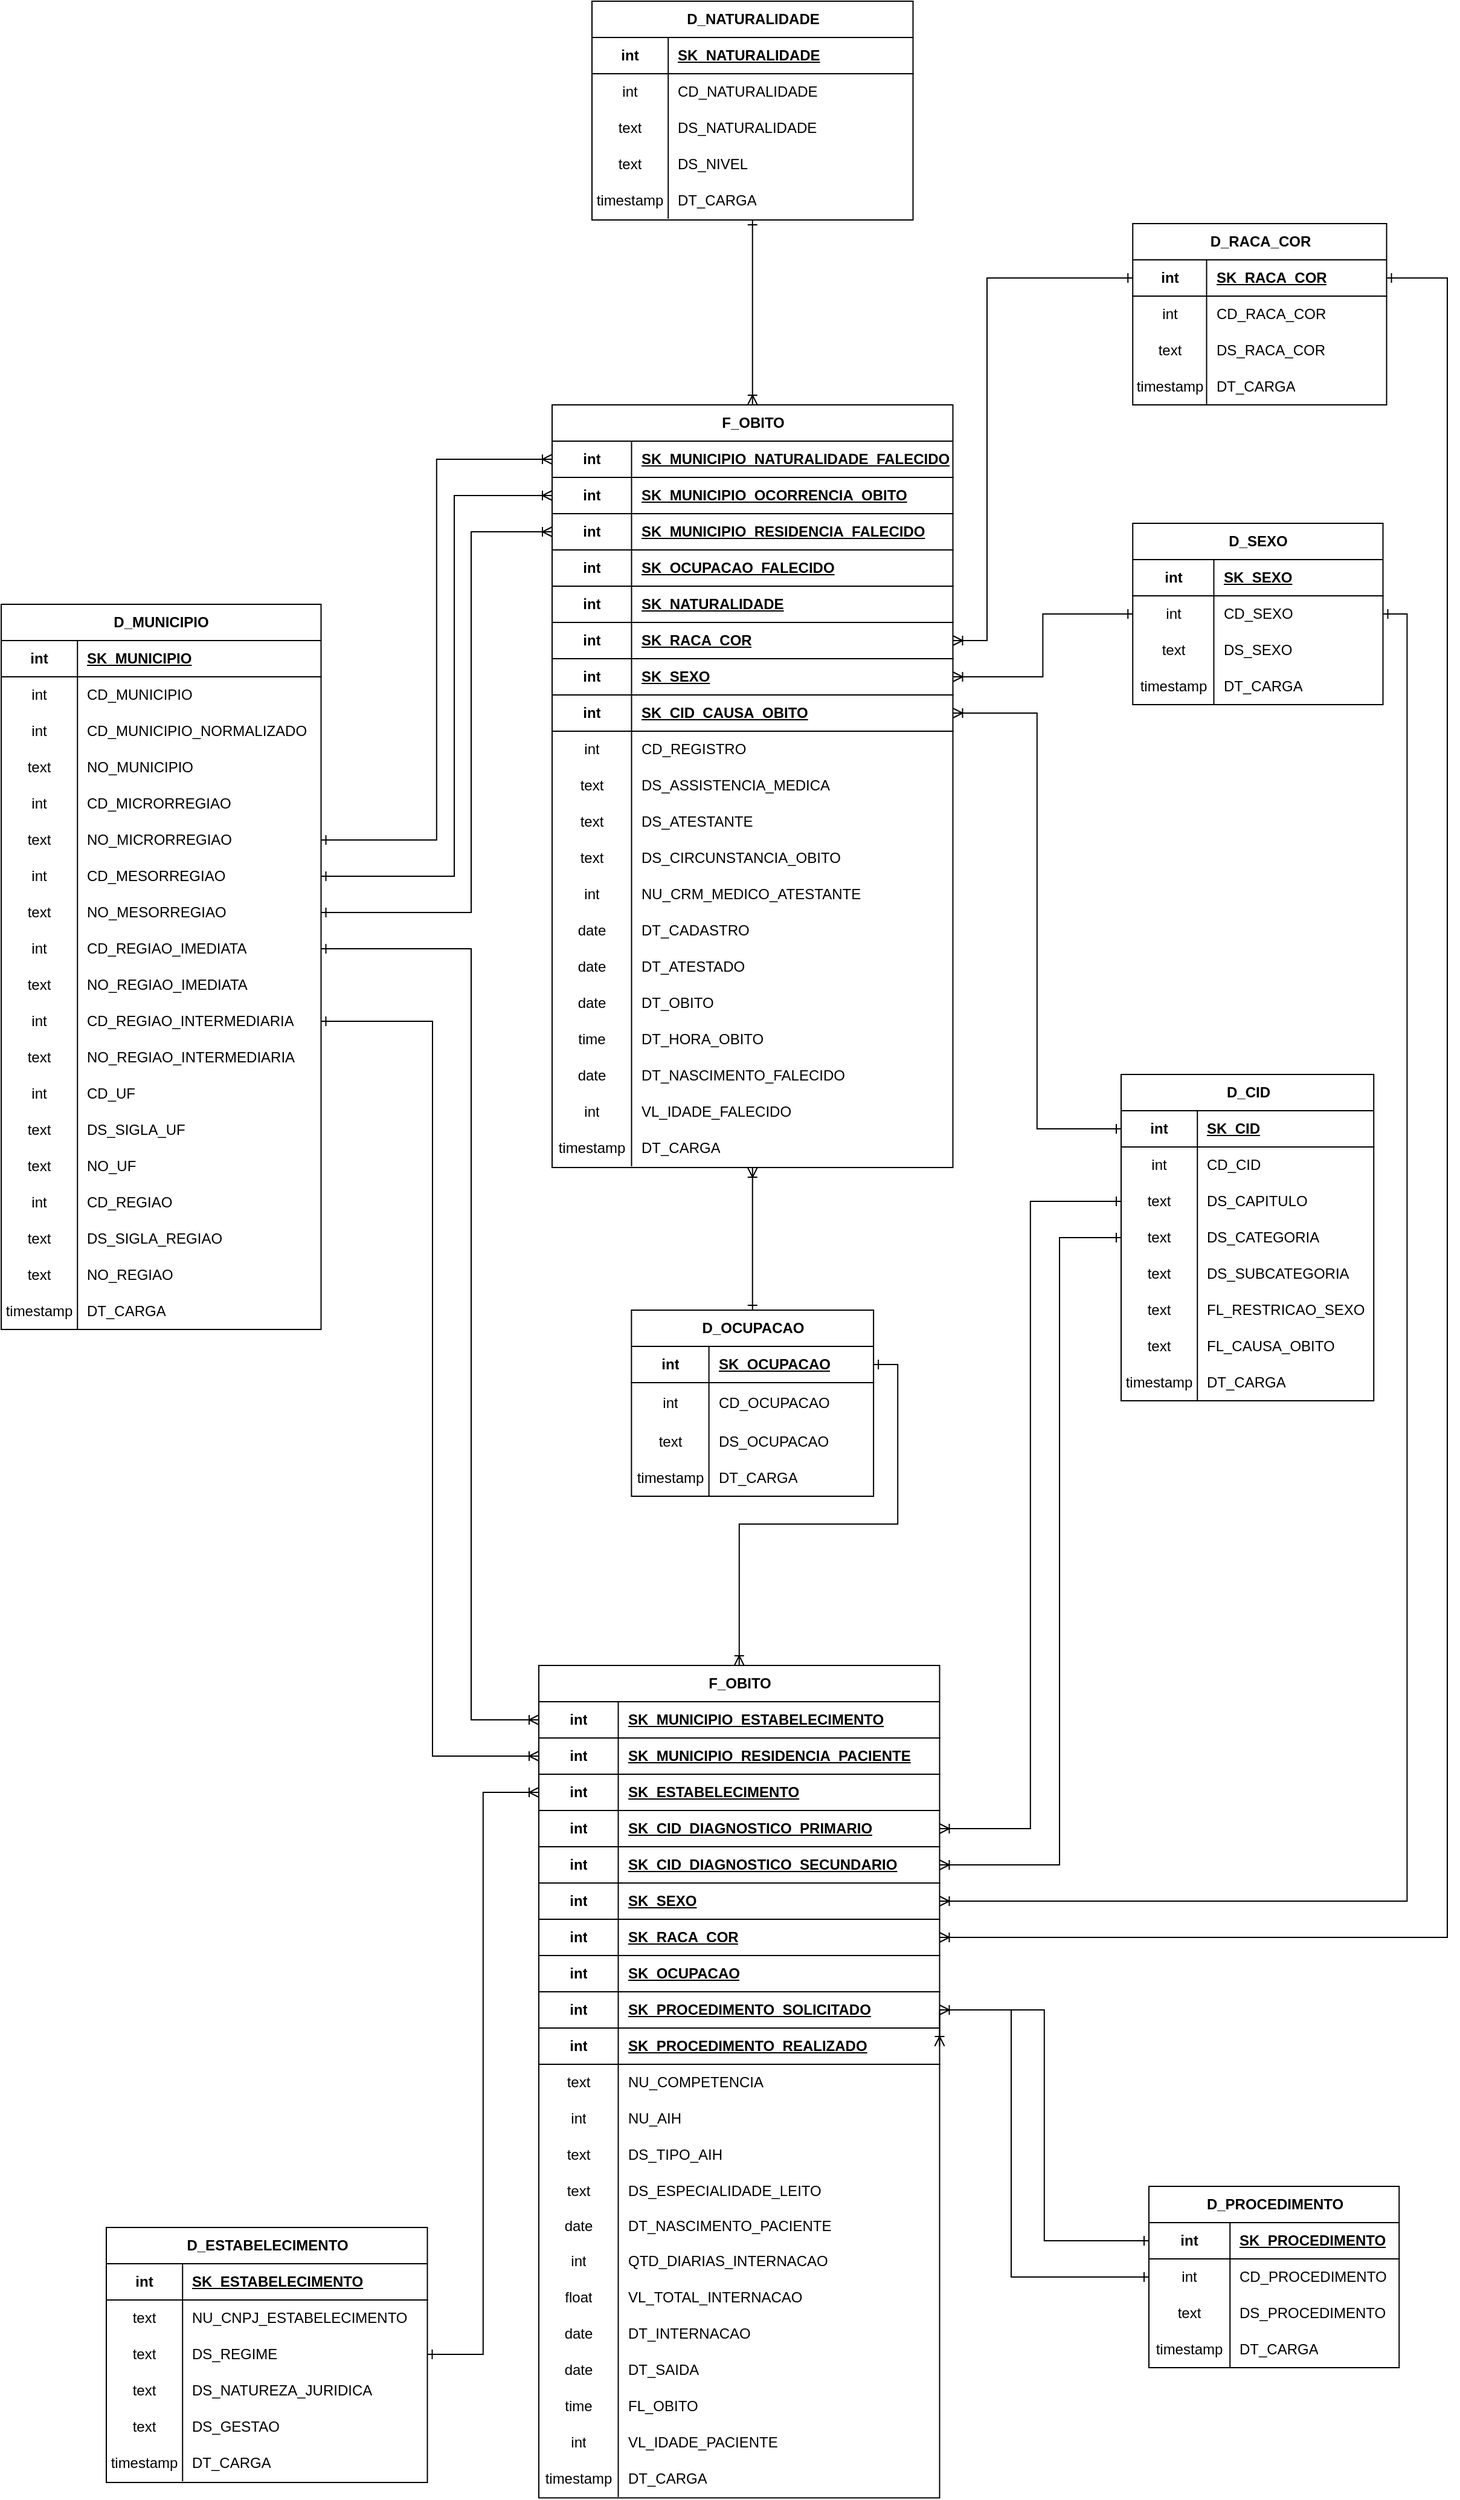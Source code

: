<mxfile version="21.5.0" type="device">
  <diagram name="Página-1" id="JLpca_fODTG9kncMRsuH">
    <mxGraphModel dx="2033" dy="1164" grid="0" gridSize="10" guides="1" tooltips="1" connect="1" arrows="1" fold="1" page="0" pageScale="1" pageWidth="827" pageHeight="1169" math="0" shadow="0">
      <root>
        <mxCell id="0" />
        <mxCell id="1" parent="0" />
        <mxCell id="sp3-Dj7ySvj-2ZNdz22l-1" value="D_MUNICIPIO" style="shape=table;startSize=30;container=1;collapsible=1;childLayout=tableLayout;fixedRows=1;rowLines=0;fontStyle=1;align=center;resizeLast=1;html=1;" parent="1" vertex="1">
          <mxGeometry x="122" y="516" width="264.75" height="600" as="geometry" />
        </mxCell>
        <mxCell id="sp3-Dj7ySvj-2ZNdz22l-2" value="" style="shape=tableRow;horizontal=0;startSize=0;swimlaneHead=0;swimlaneBody=0;fillColor=none;collapsible=0;dropTarget=0;points=[[0,0.5],[1,0.5]];portConstraint=eastwest;top=0;left=0;right=0;bottom=1;" parent="sp3-Dj7ySvj-2ZNdz22l-1" vertex="1">
          <mxGeometry y="30" width="264.75" height="30" as="geometry" />
        </mxCell>
        <mxCell id="sp3-Dj7ySvj-2ZNdz22l-3" value="int" style="shape=partialRectangle;connectable=0;fillColor=none;top=0;left=0;bottom=0;right=0;fontStyle=1;overflow=hidden;whiteSpace=wrap;html=1;" parent="sp3-Dj7ySvj-2ZNdz22l-2" vertex="1">
          <mxGeometry width="63.12" height="30" as="geometry">
            <mxRectangle width="63.12" height="30" as="alternateBounds" />
          </mxGeometry>
        </mxCell>
        <mxCell id="sp3-Dj7ySvj-2ZNdz22l-4" value="SK_MUNICIPIO" style="shape=partialRectangle;connectable=0;fillColor=none;top=0;left=0;bottom=0;right=0;align=left;spacingLeft=6;fontStyle=5;overflow=hidden;whiteSpace=wrap;html=1;" parent="sp3-Dj7ySvj-2ZNdz22l-2" vertex="1">
          <mxGeometry x="63.12" width="201.63" height="30" as="geometry">
            <mxRectangle width="201.63" height="30" as="alternateBounds" />
          </mxGeometry>
        </mxCell>
        <mxCell id="sp3-Dj7ySvj-2ZNdz22l-5" value="" style="shape=tableRow;horizontal=0;startSize=0;swimlaneHead=0;swimlaneBody=0;fillColor=none;collapsible=0;dropTarget=0;points=[[0,0.5],[1,0.5]];portConstraint=eastwest;top=0;left=0;right=0;bottom=0;" parent="sp3-Dj7ySvj-2ZNdz22l-1" vertex="1">
          <mxGeometry y="60" width="264.75" height="30" as="geometry" />
        </mxCell>
        <mxCell id="sp3-Dj7ySvj-2ZNdz22l-6" value="int" style="shape=partialRectangle;connectable=0;fillColor=none;top=0;left=0;bottom=0;right=0;editable=1;overflow=hidden;whiteSpace=wrap;html=1;" parent="sp3-Dj7ySvj-2ZNdz22l-5" vertex="1">
          <mxGeometry width="63.12" height="30" as="geometry">
            <mxRectangle width="63.12" height="30" as="alternateBounds" />
          </mxGeometry>
        </mxCell>
        <mxCell id="sp3-Dj7ySvj-2ZNdz22l-7" value="CD_MUNICIPIO" style="shape=partialRectangle;connectable=0;fillColor=none;top=0;left=0;bottom=0;right=0;align=left;spacingLeft=6;overflow=hidden;whiteSpace=wrap;html=1;" parent="sp3-Dj7ySvj-2ZNdz22l-5" vertex="1">
          <mxGeometry x="63.12" width="201.63" height="30" as="geometry">
            <mxRectangle width="201.63" height="30" as="alternateBounds" />
          </mxGeometry>
        </mxCell>
        <mxCell id="brPxsk8IGwplFWiXC2PT-1" value="" style="shape=tableRow;horizontal=0;startSize=0;swimlaneHead=0;swimlaneBody=0;fillColor=none;collapsible=0;dropTarget=0;points=[[0,0.5],[1,0.5]];portConstraint=eastwest;top=0;left=0;right=0;bottom=0;" parent="sp3-Dj7ySvj-2ZNdz22l-1" vertex="1">
          <mxGeometry y="90" width="264.75" height="30" as="geometry" />
        </mxCell>
        <mxCell id="brPxsk8IGwplFWiXC2PT-2" value="int" style="shape=partialRectangle;connectable=0;fillColor=none;top=0;left=0;bottom=0;right=0;editable=1;overflow=hidden;whiteSpace=wrap;html=1;" parent="brPxsk8IGwplFWiXC2PT-1" vertex="1">
          <mxGeometry width="63.12" height="30" as="geometry">
            <mxRectangle width="63.12" height="30" as="alternateBounds" />
          </mxGeometry>
        </mxCell>
        <mxCell id="brPxsk8IGwplFWiXC2PT-3" value="CD_MUNICIPIO_NORMALIZADO" style="shape=partialRectangle;connectable=0;fillColor=none;top=0;left=0;bottom=0;right=0;align=left;spacingLeft=6;overflow=hidden;whiteSpace=wrap;html=1;" parent="brPxsk8IGwplFWiXC2PT-1" vertex="1">
          <mxGeometry x="63.12" width="201.63" height="30" as="geometry">
            <mxRectangle width="201.63" height="30" as="alternateBounds" />
          </mxGeometry>
        </mxCell>
        <mxCell id="sp3-Dj7ySvj-2ZNdz22l-8" value="" style="shape=tableRow;horizontal=0;startSize=0;swimlaneHead=0;swimlaneBody=0;fillColor=none;collapsible=0;dropTarget=0;points=[[0,0.5],[1,0.5]];portConstraint=eastwest;top=0;left=0;right=0;bottom=0;" parent="sp3-Dj7ySvj-2ZNdz22l-1" vertex="1">
          <mxGeometry y="120" width="264.75" height="30" as="geometry" />
        </mxCell>
        <mxCell id="sp3-Dj7ySvj-2ZNdz22l-9" value="text" style="shape=partialRectangle;connectable=0;fillColor=none;top=0;left=0;bottom=0;right=0;editable=1;overflow=hidden;whiteSpace=wrap;html=1;" parent="sp3-Dj7ySvj-2ZNdz22l-8" vertex="1">
          <mxGeometry width="63.12" height="30" as="geometry">
            <mxRectangle width="63.12" height="30" as="alternateBounds" />
          </mxGeometry>
        </mxCell>
        <mxCell id="sp3-Dj7ySvj-2ZNdz22l-10" value="NO_MUNICIPIO" style="shape=partialRectangle;connectable=0;fillColor=none;top=0;left=0;bottom=0;right=0;align=left;spacingLeft=6;overflow=hidden;whiteSpace=wrap;html=1;" parent="sp3-Dj7ySvj-2ZNdz22l-8" vertex="1">
          <mxGeometry x="63.12" width="201.63" height="30" as="geometry">
            <mxRectangle width="201.63" height="30" as="alternateBounds" />
          </mxGeometry>
        </mxCell>
        <mxCell id="sp3-Dj7ySvj-2ZNdz22l-143" value="" style="shape=tableRow;horizontal=0;startSize=0;swimlaneHead=0;swimlaneBody=0;fillColor=none;collapsible=0;dropTarget=0;points=[[0,0.5],[1,0.5]];portConstraint=eastwest;top=0;left=0;right=0;bottom=0;" parent="sp3-Dj7ySvj-2ZNdz22l-1" vertex="1">
          <mxGeometry y="150" width="264.75" height="30" as="geometry" />
        </mxCell>
        <mxCell id="sp3-Dj7ySvj-2ZNdz22l-144" value="int" style="shape=partialRectangle;connectable=0;fillColor=none;top=0;left=0;bottom=0;right=0;editable=1;overflow=hidden;whiteSpace=wrap;html=1;" parent="sp3-Dj7ySvj-2ZNdz22l-143" vertex="1">
          <mxGeometry width="63.12" height="30" as="geometry">
            <mxRectangle width="63.12" height="30" as="alternateBounds" />
          </mxGeometry>
        </mxCell>
        <mxCell id="sp3-Dj7ySvj-2ZNdz22l-145" value="CD_MICRORREGIAO" style="shape=partialRectangle;connectable=0;fillColor=none;top=0;left=0;bottom=0;right=0;align=left;spacingLeft=6;overflow=hidden;whiteSpace=wrap;html=1;" parent="sp3-Dj7ySvj-2ZNdz22l-143" vertex="1">
          <mxGeometry x="63.12" width="201.63" height="30" as="geometry">
            <mxRectangle width="201.63" height="30" as="alternateBounds" />
          </mxGeometry>
        </mxCell>
        <mxCell id="sp3-Dj7ySvj-2ZNdz22l-146" value="" style="shape=tableRow;horizontal=0;startSize=0;swimlaneHead=0;swimlaneBody=0;fillColor=none;collapsible=0;dropTarget=0;points=[[0,0.5],[1,0.5]];portConstraint=eastwest;top=0;left=0;right=0;bottom=0;" parent="sp3-Dj7ySvj-2ZNdz22l-1" vertex="1">
          <mxGeometry y="180" width="264.75" height="30" as="geometry" />
        </mxCell>
        <mxCell id="sp3-Dj7ySvj-2ZNdz22l-147" value="&lt;span style=&quot;color: rgb(0, 0, 0); font-family: Helvetica; font-size: 12px; font-style: normal; font-variant-ligatures: normal; font-variant-caps: normal; font-weight: 400; letter-spacing: normal; orphans: 2; text-align: center; text-indent: 0px; text-transform: none; widows: 2; word-spacing: 0px; -webkit-text-stroke-width: 0px; background-color: rgb(251, 251, 251); text-decoration-thickness: initial; text-decoration-style: initial; text-decoration-color: initial; float: none; display: inline !important;&quot;&gt;text&lt;/span&gt;" style="shape=partialRectangle;connectable=0;fillColor=none;top=0;left=0;bottom=0;right=0;editable=1;overflow=hidden;whiteSpace=wrap;html=1;" parent="sp3-Dj7ySvj-2ZNdz22l-146" vertex="1">
          <mxGeometry width="63.12" height="30" as="geometry">
            <mxRectangle width="63.12" height="30" as="alternateBounds" />
          </mxGeometry>
        </mxCell>
        <mxCell id="sp3-Dj7ySvj-2ZNdz22l-148" value="NO_MICRORREGIAO" style="shape=partialRectangle;connectable=0;fillColor=none;top=0;left=0;bottom=0;right=0;align=left;spacingLeft=6;overflow=hidden;whiteSpace=wrap;html=1;" parent="sp3-Dj7ySvj-2ZNdz22l-146" vertex="1">
          <mxGeometry x="63.12" width="201.63" height="30" as="geometry">
            <mxRectangle width="201.63" height="30" as="alternateBounds" />
          </mxGeometry>
        </mxCell>
        <mxCell id="sp3-Dj7ySvj-2ZNdz22l-149" value="" style="shape=tableRow;horizontal=0;startSize=0;swimlaneHead=0;swimlaneBody=0;fillColor=none;collapsible=0;dropTarget=0;points=[[0,0.5],[1,0.5]];portConstraint=eastwest;top=0;left=0;right=0;bottom=0;" parent="sp3-Dj7ySvj-2ZNdz22l-1" vertex="1">
          <mxGeometry y="210" width="264.75" height="30" as="geometry" />
        </mxCell>
        <mxCell id="sp3-Dj7ySvj-2ZNdz22l-150" value="int" style="shape=partialRectangle;connectable=0;fillColor=none;top=0;left=0;bottom=0;right=0;editable=1;overflow=hidden;whiteSpace=wrap;html=1;" parent="sp3-Dj7ySvj-2ZNdz22l-149" vertex="1">
          <mxGeometry width="63.12" height="30" as="geometry">
            <mxRectangle width="63.12" height="30" as="alternateBounds" />
          </mxGeometry>
        </mxCell>
        <mxCell id="sp3-Dj7ySvj-2ZNdz22l-151" value="CD_MESORREGIAO" style="shape=partialRectangle;connectable=0;fillColor=none;top=0;left=0;bottom=0;right=0;align=left;spacingLeft=6;overflow=hidden;whiteSpace=wrap;html=1;" parent="sp3-Dj7ySvj-2ZNdz22l-149" vertex="1">
          <mxGeometry x="63.12" width="201.63" height="30" as="geometry">
            <mxRectangle width="201.63" height="30" as="alternateBounds" />
          </mxGeometry>
        </mxCell>
        <mxCell id="sp3-Dj7ySvj-2ZNdz22l-152" value="" style="shape=tableRow;horizontal=0;startSize=0;swimlaneHead=0;swimlaneBody=0;fillColor=none;collapsible=0;dropTarget=0;points=[[0,0.5],[1,0.5]];portConstraint=eastwest;top=0;left=0;right=0;bottom=0;" parent="sp3-Dj7ySvj-2ZNdz22l-1" vertex="1">
          <mxGeometry y="240" width="264.75" height="30" as="geometry" />
        </mxCell>
        <mxCell id="sp3-Dj7ySvj-2ZNdz22l-153" value="text" style="shape=partialRectangle;connectable=0;fillColor=none;top=0;left=0;bottom=0;right=0;editable=1;overflow=hidden;whiteSpace=wrap;html=1;" parent="sp3-Dj7ySvj-2ZNdz22l-152" vertex="1">
          <mxGeometry width="63.12" height="30" as="geometry">
            <mxRectangle width="63.12" height="30" as="alternateBounds" />
          </mxGeometry>
        </mxCell>
        <mxCell id="sp3-Dj7ySvj-2ZNdz22l-154" value="NO_MESORREGIAO" style="shape=partialRectangle;connectable=0;fillColor=none;top=0;left=0;bottom=0;right=0;align=left;spacingLeft=6;overflow=hidden;whiteSpace=wrap;html=1;" parent="sp3-Dj7ySvj-2ZNdz22l-152" vertex="1">
          <mxGeometry x="63.12" width="201.63" height="30" as="geometry">
            <mxRectangle width="201.63" height="30" as="alternateBounds" />
          </mxGeometry>
        </mxCell>
        <mxCell id="sp3-Dj7ySvj-2ZNdz22l-155" value="" style="shape=tableRow;horizontal=0;startSize=0;swimlaneHead=0;swimlaneBody=0;fillColor=none;collapsible=0;dropTarget=0;points=[[0,0.5],[1,0.5]];portConstraint=eastwest;top=0;left=0;right=0;bottom=0;" parent="sp3-Dj7ySvj-2ZNdz22l-1" vertex="1">
          <mxGeometry y="270" width="264.75" height="30" as="geometry" />
        </mxCell>
        <mxCell id="sp3-Dj7ySvj-2ZNdz22l-156" value="int" style="shape=partialRectangle;connectable=0;fillColor=none;top=0;left=0;bottom=0;right=0;editable=1;overflow=hidden;whiteSpace=wrap;html=1;" parent="sp3-Dj7ySvj-2ZNdz22l-155" vertex="1">
          <mxGeometry width="63.12" height="30" as="geometry">
            <mxRectangle width="63.12" height="30" as="alternateBounds" />
          </mxGeometry>
        </mxCell>
        <mxCell id="sp3-Dj7ySvj-2ZNdz22l-157" value="CD_REGIAO_IMEDIATA" style="shape=partialRectangle;connectable=0;fillColor=none;top=0;left=0;bottom=0;right=0;align=left;spacingLeft=6;overflow=hidden;whiteSpace=wrap;html=1;" parent="sp3-Dj7ySvj-2ZNdz22l-155" vertex="1">
          <mxGeometry x="63.12" width="201.63" height="30" as="geometry">
            <mxRectangle width="201.63" height="30" as="alternateBounds" />
          </mxGeometry>
        </mxCell>
        <mxCell id="sp3-Dj7ySvj-2ZNdz22l-158" value="" style="shape=tableRow;horizontal=0;startSize=0;swimlaneHead=0;swimlaneBody=0;fillColor=none;collapsible=0;dropTarget=0;points=[[0,0.5],[1,0.5]];portConstraint=eastwest;top=0;left=0;right=0;bottom=0;" parent="sp3-Dj7ySvj-2ZNdz22l-1" vertex="1">
          <mxGeometry y="300" width="264.75" height="30" as="geometry" />
        </mxCell>
        <mxCell id="sp3-Dj7ySvj-2ZNdz22l-159" value="text" style="shape=partialRectangle;connectable=0;fillColor=none;top=0;left=0;bottom=0;right=0;editable=1;overflow=hidden;whiteSpace=wrap;html=1;" parent="sp3-Dj7ySvj-2ZNdz22l-158" vertex="1">
          <mxGeometry width="63.12" height="30" as="geometry">
            <mxRectangle width="63.12" height="30" as="alternateBounds" />
          </mxGeometry>
        </mxCell>
        <mxCell id="sp3-Dj7ySvj-2ZNdz22l-160" value="NO_REGIAO_IMEDIATA" style="shape=partialRectangle;connectable=0;fillColor=none;top=0;left=0;bottom=0;right=0;align=left;spacingLeft=6;overflow=hidden;whiteSpace=wrap;html=1;" parent="sp3-Dj7ySvj-2ZNdz22l-158" vertex="1">
          <mxGeometry x="63.12" width="201.63" height="30" as="geometry">
            <mxRectangle width="201.63" height="30" as="alternateBounds" />
          </mxGeometry>
        </mxCell>
        <mxCell id="sp3-Dj7ySvj-2ZNdz22l-161" value="" style="shape=tableRow;horizontal=0;startSize=0;swimlaneHead=0;swimlaneBody=0;fillColor=none;collapsible=0;dropTarget=0;points=[[0,0.5],[1,0.5]];portConstraint=eastwest;top=0;left=0;right=0;bottom=0;" parent="sp3-Dj7ySvj-2ZNdz22l-1" vertex="1">
          <mxGeometry y="330" width="264.75" height="30" as="geometry" />
        </mxCell>
        <mxCell id="sp3-Dj7ySvj-2ZNdz22l-162" value="int" style="shape=partialRectangle;connectable=0;fillColor=none;top=0;left=0;bottom=0;right=0;editable=1;overflow=hidden;whiteSpace=wrap;html=1;" parent="sp3-Dj7ySvj-2ZNdz22l-161" vertex="1">
          <mxGeometry width="63.12" height="30" as="geometry">
            <mxRectangle width="63.12" height="30" as="alternateBounds" />
          </mxGeometry>
        </mxCell>
        <mxCell id="sp3-Dj7ySvj-2ZNdz22l-163" value="CD_REGIAO_INTERMEDIARIA" style="shape=partialRectangle;connectable=0;fillColor=none;top=0;left=0;bottom=0;right=0;align=left;spacingLeft=6;overflow=hidden;whiteSpace=wrap;html=1;" parent="sp3-Dj7ySvj-2ZNdz22l-161" vertex="1">
          <mxGeometry x="63.12" width="201.63" height="30" as="geometry">
            <mxRectangle width="201.63" height="30" as="alternateBounds" />
          </mxGeometry>
        </mxCell>
        <mxCell id="sp3-Dj7ySvj-2ZNdz22l-164" value="" style="shape=tableRow;horizontal=0;startSize=0;swimlaneHead=0;swimlaneBody=0;fillColor=none;collapsible=0;dropTarget=0;points=[[0,0.5],[1,0.5]];portConstraint=eastwest;top=0;left=0;right=0;bottom=0;" parent="sp3-Dj7ySvj-2ZNdz22l-1" vertex="1">
          <mxGeometry y="360" width="264.75" height="30" as="geometry" />
        </mxCell>
        <mxCell id="sp3-Dj7ySvj-2ZNdz22l-165" value="text" style="shape=partialRectangle;connectable=0;fillColor=none;top=0;left=0;bottom=0;right=0;editable=1;overflow=hidden;whiteSpace=wrap;html=1;" parent="sp3-Dj7ySvj-2ZNdz22l-164" vertex="1">
          <mxGeometry width="63.12" height="30" as="geometry">
            <mxRectangle width="63.12" height="30" as="alternateBounds" />
          </mxGeometry>
        </mxCell>
        <mxCell id="sp3-Dj7ySvj-2ZNdz22l-166" value="NO_REGIAO_INTERMEDIARIA" style="shape=partialRectangle;connectable=0;fillColor=none;top=0;left=0;bottom=0;right=0;align=left;spacingLeft=6;overflow=hidden;whiteSpace=wrap;html=1;" parent="sp3-Dj7ySvj-2ZNdz22l-164" vertex="1">
          <mxGeometry x="63.12" width="201.63" height="30" as="geometry">
            <mxRectangle width="201.63" height="30" as="alternateBounds" />
          </mxGeometry>
        </mxCell>
        <mxCell id="sp3-Dj7ySvj-2ZNdz22l-167" value="" style="shape=tableRow;horizontal=0;startSize=0;swimlaneHead=0;swimlaneBody=0;fillColor=none;collapsible=0;dropTarget=0;points=[[0,0.5],[1,0.5]];portConstraint=eastwest;top=0;left=0;right=0;bottom=0;" parent="sp3-Dj7ySvj-2ZNdz22l-1" vertex="1">
          <mxGeometry y="390" width="264.75" height="30" as="geometry" />
        </mxCell>
        <mxCell id="sp3-Dj7ySvj-2ZNdz22l-168" value="int" style="shape=partialRectangle;connectable=0;fillColor=none;top=0;left=0;bottom=0;right=0;editable=1;overflow=hidden;whiteSpace=wrap;html=1;" parent="sp3-Dj7ySvj-2ZNdz22l-167" vertex="1">
          <mxGeometry width="63.12" height="30" as="geometry">
            <mxRectangle width="63.12" height="30" as="alternateBounds" />
          </mxGeometry>
        </mxCell>
        <mxCell id="sp3-Dj7ySvj-2ZNdz22l-169" value="CD_UF" style="shape=partialRectangle;connectable=0;fillColor=none;top=0;left=0;bottom=0;right=0;align=left;spacingLeft=6;overflow=hidden;whiteSpace=wrap;html=1;" parent="sp3-Dj7ySvj-2ZNdz22l-167" vertex="1">
          <mxGeometry x="63.12" width="201.63" height="30" as="geometry">
            <mxRectangle width="201.63" height="30" as="alternateBounds" />
          </mxGeometry>
        </mxCell>
        <mxCell id="sp3-Dj7ySvj-2ZNdz22l-170" value="" style="shape=tableRow;horizontal=0;startSize=0;swimlaneHead=0;swimlaneBody=0;fillColor=none;collapsible=0;dropTarget=0;points=[[0,0.5],[1,0.5]];portConstraint=eastwest;top=0;left=0;right=0;bottom=0;" parent="sp3-Dj7ySvj-2ZNdz22l-1" vertex="1">
          <mxGeometry y="420" width="264.75" height="30" as="geometry" />
        </mxCell>
        <mxCell id="sp3-Dj7ySvj-2ZNdz22l-171" value="text" style="shape=partialRectangle;connectable=0;fillColor=none;top=0;left=0;bottom=0;right=0;editable=1;overflow=hidden;whiteSpace=wrap;html=1;" parent="sp3-Dj7ySvj-2ZNdz22l-170" vertex="1">
          <mxGeometry width="63.12" height="30" as="geometry">
            <mxRectangle width="63.12" height="30" as="alternateBounds" />
          </mxGeometry>
        </mxCell>
        <mxCell id="sp3-Dj7ySvj-2ZNdz22l-172" value="DS_SIGLA_UF" style="shape=partialRectangle;connectable=0;fillColor=none;top=0;left=0;bottom=0;right=0;align=left;spacingLeft=6;overflow=hidden;whiteSpace=wrap;html=1;" parent="sp3-Dj7ySvj-2ZNdz22l-170" vertex="1">
          <mxGeometry x="63.12" width="201.63" height="30" as="geometry">
            <mxRectangle width="201.63" height="30" as="alternateBounds" />
          </mxGeometry>
        </mxCell>
        <mxCell id="sp3-Dj7ySvj-2ZNdz22l-173" value="" style="shape=tableRow;horizontal=0;startSize=0;swimlaneHead=0;swimlaneBody=0;fillColor=none;collapsible=0;dropTarget=0;points=[[0,0.5],[1,0.5]];portConstraint=eastwest;top=0;left=0;right=0;bottom=0;" parent="sp3-Dj7ySvj-2ZNdz22l-1" vertex="1">
          <mxGeometry y="450" width="264.75" height="30" as="geometry" />
        </mxCell>
        <mxCell id="sp3-Dj7ySvj-2ZNdz22l-174" value="text" style="shape=partialRectangle;connectable=0;fillColor=none;top=0;left=0;bottom=0;right=0;editable=1;overflow=hidden;whiteSpace=wrap;html=1;" parent="sp3-Dj7ySvj-2ZNdz22l-173" vertex="1">
          <mxGeometry width="63.12" height="30" as="geometry">
            <mxRectangle width="63.12" height="30" as="alternateBounds" />
          </mxGeometry>
        </mxCell>
        <mxCell id="sp3-Dj7ySvj-2ZNdz22l-175" value="NO_UF" style="shape=partialRectangle;connectable=0;fillColor=none;top=0;left=0;bottom=0;right=0;align=left;spacingLeft=6;overflow=hidden;whiteSpace=wrap;html=1;" parent="sp3-Dj7ySvj-2ZNdz22l-173" vertex="1">
          <mxGeometry x="63.12" width="201.63" height="30" as="geometry">
            <mxRectangle width="201.63" height="30" as="alternateBounds" />
          </mxGeometry>
        </mxCell>
        <mxCell id="sp3-Dj7ySvj-2ZNdz22l-179" value="" style="shape=tableRow;horizontal=0;startSize=0;swimlaneHead=0;swimlaneBody=0;fillColor=none;collapsible=0;dropTarget=0;points=[[0,0.5],[1,0.5]];portConstraint=eastwest;top=0;left=0;right=0;bottom=0;" parent="sp3-Dj7ySvj-2ZNdz22l-1" vertex="1">
          <mxGeometry y="480" width="264.75" height="30" as="geometry" />
        </mxCell>
        <mxCell id="sp3-Dj7ySvj-2ZNdz22l-180" value="int" style="shape=partialRectangle;connectable=0;fillColor=none;top=0;left=0;bottom=0;right=0;editable=1;overflow=hidden;whiteSpace=wrap;html=1;" parent="sp3-Dj7ySvj-2ZNdz22l-179" vertex="1">
          <mxGeometry width="63.12" height="30" as="geometry">
            <mxRectangle width="63.12" height="30" as="alternateBounds" />
          </mxGeometry>
        </mxCell>
        <mxCell id="sp3-Dj7ySvj-2ZNdz22l-181" value="CD_REGIAO" style="shape=partialRectangle;connectable=0;fillColor=none;top=0;left=0;bottom=0;right=0;align=left;spacingLeft=6;overflow=hidden;whiteSpace=wrap;html=1;" parent="sp3-Dj7ySvj-2ZNdz22l-179" vertex="1">
          <mxGeometry x="63.12" width="201.63" height="30" as="geometry">
            <mxRectangle width="201.63" height="30" as="alternateBounds" />
          </mxGeometry>
        </mxCell>
        <mxCell id="sp3-Dj7ySvj-2ZNdz22l-176" value="" style="shape=tableRow;horizontal=0;startSize=0;swimlaneHead=0;swimlaneBody=0;fillColor=none;collapsible=0;dropTarget=0;points=[[0,0.5],[1,0.5]];portConstraint=eastwest;top=0;left=0;right=0;bottom=0;" parent="sp3-Dj7ySvj-2ZNdz22l-1" vertex="1">
          <mxGeometry y="510" width="264.75" height="30" as="geometry" />
        </mxCell>
        <mxCell id="sp3-Dj7ySvj-2ZNdz22l-177" value="text" style="shape=partialRectangle;connectable=0;fillColor=none;top=0;left=0;bottom=0;right=0;editable=1;overflow=hidden;whiteSpace=wrap;html=1;" parent="sp3-Dj7ySvj-2ZNdz22l-176" vertex="1">
          <mxGeometry width="63.12" height="30" as="geometry">
            <mxRectangle width="63.12" height="30" as="alternateBounds" />
          </mxGeometry>
        </mxCell>
        <mxCell id="sp3-Dj7ySvj-2ZNdz22l-178" value="DS_SIGLA_REGIAO" style="shape=partialRectangle;connectable=0;fillColor=none;top=0;left=0;bottom=0;right=0;align=left;spacingLeft=6;overflow=hidden;whiteSpace=wrap;html=1;" parent="sp3-Dj7ySvj-2ZNdz22l-176" vertex="1">
          <mxGeometry x="63.12" width="201.63" height="30" as="geometry">
            <mxRectangle width="201.63" height="30" as="alternateBounds" />
          </mxGeometry>
        </mxCell>
        <mxCell id="sp3-Dj7ySvj-2ZNdz22l-182" value="" style="shape=tableRow;horizontal=0;startSize=0;swimlaneHead=0;swimlaneBody=0;fillColor=none;collapsible=0;dropTarget=0;points=[[0,0.5],[1,0.5]];portConstraint=eastwest;top=0;left=0;right=0;bottom=0;" parent="sp3-Dj7ySvj-2ZNdz22l-1" vertex="1">
          <mxGeometry y="540" width="264.75" height="30" as="geometry" />
        </mxCell>
        <mxCell id="sp3-Dj7ySvj-2ZNdz22l-183" value="text" style="shape=partialRectangle;connectable=0;fillColor=none;top=0;left=0;bottom=0;right=0;editable=1;overflow=hidden;whiteSpace=wrap;html=1;" parent="sp3-Dj7ySvj-2ZNdz22l-182" vertex="1">
          <mxGeometry width="63.12" height="30" as="geometry">
            <mxRectangle width="63.12" height="30" as="alternateBounds" />
          </mxGeometry>
        </mxCell>
        <mxCell id="sp3-Dj7ySvj-2ZNdz22l-184" value="NO_REGIAO" style="shape=partialRectangle;connectable=0;fillColor=none;top=0;left=0;bottom=0;right=0;align=left;spacingLeft=6;overflow=hidden;whiteSpace=wrap;html=1;" parent="sp3-Dj7ySvj-2ZNdz22l-182" vertex="1">
          <mxGeometry x="63.12" width="201.63" height="30" as="geometry">
            <mxRectangle width="201.63" height="30" as="alternateBounds" />
          </mxGeometry>
        </mxCell>
        <mxCell id="f6IeH6BONqkzUOXLLO95-1" value="" style="shape=tableRow;horizontal=0;startSize=0;swimlaneHead=0;swimlaneBody=0;fillColor=none;collapsible=0;dropTarget=0;points=[[0,0.5],[1,0.5]];portConstraint=eastwest;top=0;left=0;right=0;bottom=0;" parent="sp3-Dj7ySvj-2ZNdz22l-1" vertex="1">
          <mxGeometry y="570" width="264.75" height="30" as="geometry" />
        </mxCell>
        <mxCell id="f6IeH6BONqkzUOXLLO95-2" value="timestamp" style="shape=partialRectangle;connectable=0;fillColor=none;top=0;left=0;bottom=0;right=0;editable=1;overflow=hidden;whiteSpace=wrap;html=1;" parent="f6IeH6BONqkzUOXLLO95-1" vertex="1">
          <mxGeometry width="63.12" height="30" as="geometry">
            <mxRectangle width="63.12" height="30" as="alternateBounds" />
          </mxGeometry>
        </mxCell>
        <mxCell id="f6IeH6BONqkzUOXLLO95-3" value="DT_CARGA" style="shape=partialRectangle;connectable=0;fillColor=none;top=0;left=0;bottom=0;right=0;align=left;spacingLeft=6;overflow=hidden;whiteSpace=wrap;html=1;" parent="f6IeH6BONqkzUOXLLO95-1" vertex="1">
          <mxGeometry x="63.12" width="201.63" height="30" as="geometry">
            <mxRectangle width="201.63" height="30" as="alternateBounds" />
          </mxGeometry>
        </mxCell>
        <mxCell id="sp3-Dj7ySvj-2ZNdz22l-27" value="F_OBITO&lt;br&gt;" style="shape=table;startSize=30;container=1;collapsible=1;childLayout=tableLayout;fixedRows=1;rowLines=0;fontStyle=1;align=center;resizeLast=1;html=1;" parent="1" vertex="1">
          <mxGeometry x="578" y="351" width="331.75" height="631" as="geometry" />
        </mxCell>
        <mxCell id="sp3-Dj7ySvj-2ZNdz22l-28" value="" style="shape=tableRow;horizontal=0;startSize=0;swimlaneHead=0;swimlaneBody=0;fillColor=none;collapsible=0;dropTarget=0;points=[[0,0.5],[1,0.5]];portConstraint=eastwest;top=0;left=0;right=0;bottom=1;" parent="sp3-Dj7ySvj-2ZNdz22l-27" vertex="1">
          <mxGeometry y="30" width="331.75" height="30" as="geometry" />
        </mxCell>
        <mxCell id="sp3-Dj7ySvj-2ZNdz22l-29" value="int" style="shape=partialRectangle;connectable=0;fillColor=none;top=0;left=0;bottom=0;right=0;fontStyle=1;overflow=hidden;whiteSpace=wrap;html=1;" parent="sp3-Dj7ySvj-2ZNdz22l-28" vertex="1">
          <mxGeometry width="65.75" height="30" as="geometry">
            <mxRectangle width="65.75" height="30" as="alternateBounds" />
          </mxGeometry>
        </mxCell>
        <mxCell id="sp3-Dj7ySvj-2ZNdz22l-30" value="SK_MUNICIPIO_NATURALIDADE_FALECIDO" style="shape=partialRectangle;connectable=0;fillColor=none;top=0;left=0;bottom=0;right=0;align=left;spacingLeft=6;fontStyle=5;overflow=hidden;whiteSpace=wrap;html=1;" parent="sp3-Dj7ySvj-2ZNdz22l-28" vertex="1">
          <mxGeometry x="65.75" width="266" height="30" as="geometry">
            <mxRectangle width="266" height="30" as="alternateBounds" />
          </mxGeometry>
        </mxCell>
        <mxCell id="CrS7yHIY_uJH4YRPoRPk-16" value="" style="shape=tableRow;horizontal=0;startSize=0;swimlaneHead=0;swimlaneBody=0;fillColor=none;collapsible=0;dropTarget=0;points=[[0,0.5],[1,0.5]];portConstraint=eastwest;top=0;left=0;right=0;bottom=1;" parent="sp3-Dj7ySvj-2ZNdz22l-27" vertex="1">
          <mxGeometry y="60" width="331.75" height="30" as="geometry" />
        </mxCell>
        <mxCell id="CrS7yHIY_uJH4YRPoRPk-17" value="int" style="shape=partialRectangle;connectable=0;fillColor=none;top=0;left=0;bottom=0;right=0;fontStyle=1;overflow=hidden;whiteSpace=wrap;html=1;" parent="CrS7yHIY_uJH4YRPoRPk-16" vertex="1">
          <mxGeometry width="65.75" height="30" as="geometry">
            <mxRectangle width="65.75" height="30" as="alternateBounds" />
          </mxGeometry>
        </mxCell>
        <mxCell id="CrS7yHIY_uJH4YRPoRPk-18" value="SK_MUNICIPIO_OCORRENCIA_OBITO" style="shape=partialRectangle;connectable=0;fillColor=none;top=0;left=0;bottom=0;right=0;align=left;spacingLeft=6;fontStyle=5;overflow=hidden;whiteSpace=wrap;html=1;" parent="CrS7yHIY_uJH4YRPoRPk-16" vertex="1">
          <mxGeometry x="65.75" width="266" height="30" as="geometry">
            <mxRectangle width="266" height="30" as="alternateBounds" />
          </mxGeometry>
        </mxCell>
        <mxCell id="CrS7yHIY_uJH4YRPoRPk-19" value="" style="shape=tableRow;horizontal=0;startSize=0;swimlaneHead=0;swimlaneBody=0;fillColor=none;collapsible=0;dropTarget=0;points=[[0,0.5],[1,0.5]];portConstraint=eastwest;top=0;left=0;right=0;bottom=1;" parent="sp3-Dj7ySvj-2ZNdz22l-27" vertex="1">
          <mxGeometry y="90" width="331.75" height="30" as="geometry" />
        </mxCell>
        <mxCell id="CrS7yHIY_uJH4YRPoRPk-20" value="int" style="shape=partialRectangle;connectable=0;fillColor=none;top=0;left=0;bottom=0;right=0;fontStyle=1;overflow=hidden;whiteSpace=wrap;html=1;" parent="CrS7yHIY_uJH4YRPoRPk-19" vertex="1">
          <mxGeometry width="65.75" height="30" as="geometry">
            <mxRectangle width="65.75" height="30" as="alternateBounds" />
          </mxGeometry>
        </mxCell>
        <mxCell id="CrS7yHIY_uJH4YRPoRPk-21" value="SK_MUNICIPIO_RESIDENCIA_FALECIDO" style="shape=partialRectangle;connectable=0;fillColor=none;top=0;left=0;bottom=0;right=0;align=left;spacingLeft=6;fontStyle=5;overflow=hidden;whiteSpace=wrap;html=1;" parent="CrS7yHIY_uJH4YRPoRPk-19" vertex="1">
          <mxGeometry x="65.75" width="266" height="30" as="geometry">
            <mxRectangle width="266" height="30" as="alternateBounds" />
          </mxGeometry>
        </mxCell>
        <mxCell id="CrS7yHIY_uJH4YRPoRPk-24" value="" style="shape=tableRow;horizontal=0;startSize=0;swimlaneHead=0;swimlaneBody=0;fillColor=none;collapsible=0;dropTarget=0;points=[[0,0.5],[1,0.5]];portConstraint=eastwest;top=0;left=0;right=0;bottom=1;" parent="sp3-Dj7ySvj-2ZNdz22l-27" vertex="1">
          <mxGeometry y="120" width="331.75" height="30" as="geometry" />
        </mxCell>
        <mxCell id="CrS7yHIY_uJH4YRPoRPk-25" value="int" style="shape=partialRectangle;connectable=0;fillColor=none;top=0;left=0;bottom=0;right=0;fontStyle=1;overflow=hidden;whiteSpace=wrap;html=1;" parent="CrS7yHIY_uJH4YRPoRPk-24" vertex="1">
          <mxGeometry width="65.75" height="30" as="geometry">
            <mxRectangle width="65.75" height="30" as="alternateBounds" />
          </mxGeometry>
        </mxCell>
        <mxCell id="CrS7yHIY_uJH4YRPoRPk-26" value="SK_OCUPACAO_FALECIDO" style="shape=partialRectangle;connectable=0;fillColor=none;top=0;left=0;bottom=0;right=0;align=left;spacingLeft=6;fontStyle=5;overflow=hidden;whiteSpace=wrap;html=1;" parent="CrS7yHIY_uJH4YRPoRPk-24" vertex="1">
          <mxGeometry x="65.75" width="266" height="30" as="geometry">
            <mxRectangle width="266" height="30" as="alternateBounds" />
          </mxGeometry>
        </mxCell>
        <mxCell id="CrS7yHIY_uJH4YRPoRPk-36" value="" style="shape=tableRow;horizontal=0;startSize=0;swimlaneHead=0;swimlaneBody=0;fillColor=none;collapsible=0;dropTarget=0;points=[[0,0.5],[1,0.5]];portConstraint=eastwest;top=0;left=0;right=0;bottom=1;" parent="sp3-Dj7ySvj-2ZNdz22l-27" vertex="1">
          <mxGeometry y="150" width="331.75" height="30" as="geometry" />
        </mxCell>
        <mxCell id="CrS7yHIY_uJH4YRPoRPk-37" value="int" style="shape=partialRectangle;connectable=0;fillColor=none;top=0;left=0;bottom=0;right=0;fontStyle=1;overflow=hidden;whiteSpace=wrap;html=1;" parent="CrS7yHIY_uJH4YRPoRPk-36" vertex="1">
          <mxGeometry width="65.75" height="30" as="geometry">
            <mxRectangle width="65.75" height="30" as="alternateBounds" />
          </mxGeometry>
        </mxCell>
        <mxCell id="CrS7yHIY_uJH4YRPoRPk-38" value="SK_NATURALIDADE" style="shape=partialRectangle;connectable=0;fillColor=none;top=0;left=0;bottom=0;right=0;align=left;spacingLeft=6;fontStyle=5;overflow=hidden;whiteSpace=wrap;html=1;" parent="CrS7yHIY_uJH4YRPoRPk-36" vertex="1">
          <mxGeometry x="65.75" width="266" height="30" as="geometry">
            <mxRectangle width="266" height="30" as="alternateBounds" />
          </mxGeometry>
        </mxCell>
        <mxCell id="CrS7yHIY_uJH4YRPoRPk-91" value="" style="shape=tableRow;horizontal=0;startSize=0;swimlaneHead=0;swimlaneBody=0;fillColor=none;collapsible=0;dropTarget=0;points=[[0,0.5],[1,0.5]];portConstraint=eastwest;top=0;left=0;right=0;bottom=1;" parent="sp3-Dj7ySvj-2ZNdz22l-27" vertex="1">
          <mxGeometry y="180" width="331.75" height="30" as="geometry" />
        </mxCell>
        <mxCell id="CrS7yHIY_uJH4YRPoRPk-92" value="int" style="shape=partialRectangle;connectable=0;fillColor=none;top=0;left=0;bottom=0;right=0;fontStyle=1;overflow=hidden;whiteSpace=wrap;html=1;" parent="CrS7yHIY_uJH4YRPoRPk-91" vertex="1">
          <mxGeometry width="65.75" height="30" as="geometry">
            <mxRectangle width="65.75" height="30" as="alternateBounds" />
          </mxGeometry>
        </mxCell>
        <mxCell id="CrS7yHIY_uJH4YRPoRPk-93" value="SK_RACA_COR" style="shape=partialRectangle;connectable=0;fillColor=none;top=0;left=0;bottom=0;right=0;align=left;spacingLeft=6;fontStyle=5;overflow=hidden;whiteSpace=wrap;html=1;" parent="CrS7yHIY_uJH4YRPoRPk-91" vertex="1">
          <mxGeometry x="65.75" width="266" height="30" as="geometry">
            <mxRectangle width="266" height="30" as="alternateBounds" />
          </mxGeometry>
        </mxCell>
        <mxCell id="CrS7yHIY_uJH4YRPoRPk-94" value="" style="shape=tableRow;horizontal=0;startSize=0;swimlaneHead=0;swimlaneBody=0;fillColor=none;collapsible=0;dropTarget=0;points=[[0,0.5],[1,0.5]];portConstraint=eastwest;top=0;left=0;right=0;bottom=1;" parent="sp3-Dj7ySvj-2ZNdz22l-27" vertex="1">
          <mxGeometry y="210" width="331.75" height="30" as="geometry" />
        </mxCell>
        <mxCell id="CrS7yHIY_uJH4YRPoRPk-95" value="int" style="shape=partialRectangle;connectable=0;fillColor=none;top=0;left=0;bottom=0;right=0;fontStyle=1;overflow=hidden;whiteSpace=wrap;html=1;" parent="CrS7yHIY_uJH4YRPoRPk-94" vertex="1">
          <mxGeometry width="65.75" height="30" as="geometry">
            <mxRectangle width="65.75" height="30" as="alternateBounds" />
          </mxGeometry>
        </mxCell>
        <mxCell id="CrS7yHIY_uJH4YRPoRPk-96" value="SK_SEXO" style="shape=partialRectangle;connectable=0;fillColor=none;top=0;left=0;bottom=0;right=0;align=left;spacingLeft=6;fontStyle=5;overflow=hidden;whiteSpace=wrap;html=1;" parent="CrS7yHIY_uJH4YRPoRPk-94" vertex="1">
          <mxGeometry x="65.75" width="266" height="30" as="geometry">
            <mxRectangle width="266" height="30" as="alternateBounds" />
          </mxGeometry>
        </mxCell>
        <mxCell id="CrS7yHIY_uJH4YRPoRPk-32" value="" style="shape=tableRow;horizontal=0;startSize=0;swimlaneHead=0;swimlaneBody=0;fillColor=none;collapsible=0;dropTarget=0;points=[[0,0.5],[1,0.5]];portConstraint=eastwest;top=0;left=0;right=0;bottom=1;" parent="sp3-Dj7ySvj-2ZNdz22l-27" vertex="1">
          <mxGeometry y="240" width="331.75" height="30" as="geometry" />
        </mxCell>
        <mxCell id="CrS7yHIY_uJH4YRPoRPk-33" value="int" style="shape=partialRectangle;connectable=0;fillColor=none;top=0;left=0;bottom=0;right=0;fontStyle=1;overflow=hidden;whiteSpace=wrap;html=1;" parent="CrS7yHIY_uJH4YRPoRPk-32" vertex="1">
          <mxGeometry width="65.75" height="30" as="geometry">
            <mxRectangle width="65.75" height="30" as="alternateBounds" />
          </mxGeometry>
        </mxCell>
        <mxCell id="CrS7yHIY_uJH4YRPoRPk-34" value="SK_CID_CAUSA_OBITO" style="shape=partialRectangle;connectable=0;fillColor=none;top=0;left=0;bottom=0;right=0;align=left;spacingLeft=6;fontStyle=5;overflow=hidden;whiteSpace=wrap;html=1;" parent="CrS7yHIY_uJH4YRPoRPk-32" vertex="1">
          <mxGeometry x="65.75" width="266" height="30" as="geometry">
            <mxRectangle width="266" height="30" as="alternateBounds" />
          </mxGeometry>
        </mxCell>
        <mxCell id="sp3-Dj7ySvj-2ZNdz22l-31" value="" style="shape=tableRow;horizontal=0;startSize=0;swimlaneHead=0;swimlaneBody=0;fillColor=none;collapsible=0;dropTarget=0;points=[[0,0.5],[1,0.5]];portConstraint=eastwest;top=0;left=0;right=0;bottom=0;" parent="sp3-Dj7ySvj-2ZNdz22l-27" vertex="1">
          <mxGeometry y="270" width="331.75" height="30" as="geometry" />
        </mxCell>
        <mxCell id="sp3-Dj7ySvj-2ZNdz22l-32" value="int" style="shape=partialRectangle;connectable=0;fillColor=none;top=0;left=0;bottom=0;right=0;editable=1;overflow=hidden;whiteSpace=wrap;html=1;" parent="sp3-Dj7ySvj-2ZNdz22l-31" vertex="1">
          <mxGeometry width="65.75" height="30" as="geometry">
            <mxRectangle width="65.75" height="30" as="alternateBounds" />
          </mxGeometry>
        </mxCell>
        <mxCell id="sp3-Dj7ySvj-2ZNdz22l-33" value="CD_REGISTRO" style="shape=partialRectangle;connectable=0;fillColor=none;top=0;left=0;bottom=0;right=0;align=left;spacingLeft=6;overflow=hidden;whiteSpace=wrap;html=1;" parent="sp3-Dj7ySvj-2ZNdz22l-31" vertex="1">
          <mxGeometry x="65.75" width="266" height="30" as="geometry">
            <mxRectangle width="266" height="30" as="alternateBounds" />
          </mxGeometry>
        </mxCell>
        <mxCell id="sp3-Dj7ySvj-2ZNdz22l-34" value="" style="shape=tableRow;horizontal=0;startSize=0;swimlaneHead=0;swimlaneBody=0;fillColor=none;collapsible=0;dropTarget=0;points=[[0,0.5],[1,0.5]];portConstraint=eastwest;top=0;left=0;right=0;bottom=0;" parent="sp3-Dj7ySvj-2ZNdz22l-27" vertex="1">
          <mxGeometry y="300" width="331.75" height="30" as="geometry" />
        </mxCell>
        <mxCell id="sp3-Dj7ySvj-2ZNdz22l-35" value="text" style="shape=partialRectangle;connectable=0;fillColor=none;top=0;left=0;bottom=0;right=0;editable=1;overflow=hidden;whiteSpace=wrap;html=1;" parent="sp3-Dj7ySvj-2ZNdz22l-34" vertex="1">
          <mxGeometry width="65.75" height="30" as="geometry">
            <mxRectangle width="65.75" height="30" as="alternateBounds" />
          </mxGeometry>
        </mxCell>
        <mxCell id="sp3-Dj7ySvj-2ZNdz22l-36" value="DS_ASSISTENCIA_MEDICA" style="shape=partialRectangle;connectable=0;fillColor=none;top=0;left=0;bottom=0;right=0;align=left;spacingLeft=6;overflow=hidden;whiteSpace=wrap;html=1;" parent="sp3-Dj7ySvj-2ZNdz22l-34" vertex="1">
          <mxGeometry x="65.75" width="266" height="30" as="geometry">
            <mxRectangle width="266" height="30" as="alternateBounds" />
          </mxGeometry>
        </mxCell>
        <mxCell id="sp3-Dj7ySvj-2ZNdz22l-37" value="" style="shape=tableRow;horizontal=0;startSize=0;swimlaneHead=0;swimlaneBody=0;fillColor=none;collapsible=0;dropTarget=0;points=[[0,0.5],[1,0.5]];portConstraint=eastwest;top=0;left=0;right=0;bottom=0;" parent="sp3-Dj7ySvj-2ZNdz22l-27" vertex="1">
          <mxGeometry y="330" width="331.75" height="30" as="geometry" />
        </mxCell>
        <mxCell id="sp3-Dj7ySvj-2ZNdz22l-38" value="text" style="shape=partialRectangle;connectable=0;fillColor=none;top=0;left=0;bottom=0;right=0;editable=1;overflow=hidden;whiteSpace=wrap;html=1;" parent="sp3-Dj7ySvj-2ZNdz22l-37" vertex="1">
          <mxGeometry width="65.75" height="30" as="geometry">
            <mxRectangle width="65.75" height="30" as="alternateBounds" />
          </mxGeometry>
        </mxCell>
        <mxCell id="sp3-Dj7ySvj-2ZNdz22l-39" value="DS_ATESTANTE" style="shape=partialRectangle;connectable=0;fillColor=none;top=0;left=0;bottom=0;right=0;align=left;spacingLeft=6;overflow=hidden;whiteSpace=wrap;html=1;" parent="sp3-Dj7ySvj-2ZNdz22l-37" vertex="1">
          <mxGeometry x="65.75" width="266" height="30" as="geometry">
            <mxRectangle width="266" height="30" as="alternateBounds" />
          </mxGeometry>
        </mxCell>
        <mxCell id="sp3-Dj7ySvj-2ZNdz22l-109" value="" style="shape=tableRow;horizontal=0;startSize=0;swimlaneHead=0;swimlaneBody=0;fillColor=none;collapsible=0;dropTarget=0;points=[[0,0.5],[1,0.5]];portConstraint=eastwest;top=0;left=0;right=0;bottom=0;" parent="sp3-Dj7ySvj-2ZNdz22l-27" vertex="1">
          <mxGeometry y="360" width="331.75" height="30" as="geometry" />
        </mxCell>
        <mxCell id="sp3-Dj7ySvj-2ZNdz22l-110" value="text" style="shape=partialRectangle;connectable=0;fillColor=none;top=0;left=0;bottom=0;right=0;editable=1;overflow=hidden;whiteSpace=wrap;html=1;" parent="sp3-Dj7ySvj-2ZNdz22l-109" vertex="1">
          <mxGeometry width="65.75" height="30" as="geometry">
            <mxRectangle width="65.75" height="30" as="alternateBounds" />
          </mxGeometry>
        </mxCell>
        <mxCell id="sp3-Dj7ySvj-2ZNdz22l-111" value="DS_CIRCUNSTANCIA_OBITO" style="shape=partialRectangle;connectable=0;fillColor=none;top=0;left=0;bottom=0;right=0;align=left;spacingLeft=6;overflow=hidden;whiteSpace=wrap;html=1;" parent="sp3-Dj7ySvj-2ZNdz22l-109" vertex="1">
          <mxGeometry x="65.75" width="266" height="30" as="geometry">
            <mxRectangle width="266" height="30" as="alternateBounds" />
          </mxGeometry>
        </mxCell>
        <mxCell id="sp3-Dj7ySvj-2ZNdz22l-112" value="" style="shape=tableRow;horizontal=0;startSize=0;swimlaneHead=0;swimlaneBody=0;fillColor=none;collapsible=0;dropTarget=0;points=[[0,0.5],[1,0.5]];portConstraint=eastwest;top=0;left=0;right=0;bottom=0;" parent="sp3-Dj7ySvj-2ZNdz22l-27" vertex="1">
          <mxGeometry y="390" width="331.75" height="30" as="geometry" />
        </mxCell>
        <mxCell id="sp3-Dj7ySvj-2ZNdz22l-113" value="int" style="shape=partialRectangle;connectable=0;fillColor=none;top=0;left=0;bottom=0;right=0;editable=1;overflow=hidden;whiteSpace=wrap;html=1;" parent="sp3-Dj7ySvj-2ZNdz22l-112" vertex="1">
          <mxGeometry width="65.75" height="30" as="geometry">
            <mxRectangle width="65.75" height="30" as="alternateBounds" />
          </mxGeometry>
        </mxCell>
        <mxCell id="sp3-Dj7ySvj-2ZNdz22l-114" value="NU_CRM_MEDICO_ATESTANTE" style="shape=partialRectangle;connectable=0;fillColor=none;top=0;left=0;bottom=0;right=0;align=left;spacingLeft=6;overflow=hidden;whiteSpace=wrap;html=1;" parent="sp3-Dj7ySvj-2ZNdz22l-112" vertex="1">
          <mxGeometry x="65.75" width="266" height="30" as="geometry">
            <mxRectangle width="266" height="30" as="alternateBounds" />
          </mxGeometry>
        </mxCell>
        <mxCell id="CrS7yHIY_uJH4YRPoRPk-60" value="" style="shape=tableRow;horizontal=0;startSize=0;swimlaneHead=0;swimlaneBody=0;fillColor=none;collapsible=0;dropTarget=0;points=[[0,0.5],[1,0.5]];portConstraint=eastwest;top=0;left=0;right=0;bottom=0;" parent="sp3-Dj7ySvj-2ZNdz22l-27" vertex="1">
          <mxGeometry y="420" width="331.75" height="30" as="geometry" />
        </mxCell>
        <mxCell id="CrS7yHIY_uJH4YRPoRPk-61" value="date" style="shape=partialRectangle;connectable=0;fillColor=none;top=0;left=0;bottom=0;right=0;editable=1;overflow=hidden;whiteSpace=wrap;html=1;" parent="CrS7yHIY_uJH4YRPoRPk-60" vertex="1">
          <mxGeometry width="65.75" height="30" as="geometry">
            <mxRectangle width="65.75" height="30" as="alternateBounds" />
          </mxGeometry>
        </mxCell>
        <mxCell id="CrS7yHIY_uJH4YRPoRPk-62" value="DT_CADASTRO" style="shape=partialRectangle;connectable=0;fillColor=none;top=0;left=0;bottom=0;right=0;align=left;spacingLeft=6;overflow=hidden;whiteSpace=wrap;html=1;" parent="CrS7yHIY_uJH4YRPoRPk-60" vertex="1">
          <mxGeometry x="65.75" width="266" height="30" as="geometry">
            <mxRectangle width="266" height="30" as="alternateBounds" />
          </mxGeometry>
        </mxCell>
        <mxCell id="CrS7yHIY_uJH4YRPoRPk-63" value="" style="shape=tableRow;horizontal=0;startSize=0;swimlaneHead=0;swimlaneBody=0;fillColor=none;collapsible=0;dropTarget=0;points=[[0,0.5],[1,0.5]];portConstraint=eastwest;top=0;left=0;right=0;bottom=0;" parent="sp3-Dj7ySvj-2ZNdz22l-27" vertex="1">
          <mxGeometry y="450" width="331.75" height="30" as="geometry" />
        </mxCell>
        <mxCell id="CrS7yHIY_uJH4YRPoRPk-64" value="date" style="shape=partialRectangle;connectable=0;fillColor=none;top=0;left=0;bottom=0;right=0;editable=1;overflow=hidden;whiteSpace=wrap;html=1;" parent="CrS7yHIY_uJH4YRPoRPk-63" vertex="1">
          <mxGeometry width="65.75" height="30" as="geometry">
            <mxRectangle width="65.75" height="30" as="alternateBounds" />
          </mxGeometry>
        </mxCell>
        <mxCell id="CrS7yHIY_uJH4YRPoRPk-65" value="DT_ATESTADO" style="shape=partialRectangle;connectable=0;fillColor=none;top=0;left=0;bottom=0;right=0;align=left;spacingLeft=6;overflow=hidden;whiteSpace=wrap;html=1;" parent="CrS7yHIY_uJH4YRPoRPk-63" vertex="1">
          <mxGeometry x="65.75" width="266" height="30" as="geometry">
            <mxRectangle width="266" height="30" as="alternateBounds" />
          </mxGeometry>
        </mxCell>
        <mxCell id="CrS7yHIY_uJH4YRPoRPk-66" value="" style="shape=tableRow;horizontal=0;startSize=0;swimlaneHead=0;swimlaneBody=0;fillColor=none;collapsible=0;dropTarget=0;points=[[0,0.5],[1,0.5]];portConstraint=eastwest;top=0;left=0;right=0;bottom=0;" parent="sp3-Dj7ySvj-2ZNdz22l-27" vertex="1">
          <mxGeometry y="480" width="331.75" height="30" as="geometry" />
        </mxCell>
        <mxCell id="CrS7yHIY_uJH4YRPoRPk-67" value="date" style="shape=partialRectangle;connectable=0;fillColor=none;top=0;left=0;bottom=0;right=0;editable=1;overflow=hidden;whiteSpace=wrap;html=1;" parent="CrS7yHIY_uJH4YRPoRPk-66" vertex="1">
          <mxGeometry width="65.75" height="30" as="geometry">
            <mxRectangle width="65.75" height="30" as="alternateBounds" />
          </mxGeometry>
        </mxCell>
        <mxCell id="CrS7yHIY_uJH4YRPoRPk-68" value="DT_OBITO" style="shape=partialRectangle;connectable=0;fillColor=none;top=0;left=0;bottom=0;right=0;align=left;spacingLeft=6;overflow=hidden;whiteSpace=wrap;html=1;" parent="CrS7yHIY_uJH4YRPoRPk-66" vertex="1">
          <mxGeometry x="65.75" width="266" height="30" as="geometry">
            <mxRectangle width="266" height="30" as="alternateBounds" />
          </mxGeometry>
        </mxCell>
        <mxCell id="CrS7yHIY_uJH4YRPoRPk-75" value="" style="shape=tableRow;horizontal=0;startSize=0;swimlaneHead=0;swimlaneBody=0;fillColor=none;collapsible=0;dropTarget=0;points=[[0,0.5],[1,0.5]];portConstraint=eastwest;top=0;left=0;right=0;bottom=0;" parent="sp3-Dj7ySvj-2ZNdz22l-27" vertex="1">
          <mxGeometry y="510" width="331.75" height="30" as="geometry" />
        </mxCell>
        <mxCell id="CrS7yHIY_uJH4YRPoRPk-76" value="time" style="shape=partialRectangle;connectable=0;fillColor=none;top=0;left=0;bottom=0;right=0;editable=1;overflow=hidden;whiteSpace=wrap;html=1;" parent="CrS7yHIY_uJH4YRPoRPk-75" vertex="1">
          <mxGeometry width="65.75" height="30" as="geometry">
            <mxRectangle width="65.75" height="30" as="alternateBounds" />
          </mxGeometry>
        </mxCell>
        <mxCell id="CrS7yHIY_uJH4YRPoRPk-77" value="DT_HORA_OBITO" style="shape=partialRectangle;connectable=0;fillColor=none;top=0;left=0;bottom=0;right=0;align=left;spacingLeft=6;overflow=hidden;whiteSpace=wrap;html=1;" parent="CrS7yHIY_uJH4YRPoRPk-75" vertex="1">
          <mxGeometry x="65.75" width="266" height="30" as="geometry">
            <mxRectangle width="266" height="30" as="alternateBounds" />
          </mxGeometry>
        </mxCell>
        <mxCell id="CrS7yHIY_uJH4YRPoRPk-69" value="" style="shape=tableRow;horizontal=0;startSize=0;swimlaneHead=0;swimlaneBody=0;fillColor=none;collapsible=0;dropTarget=0;points=[[0,0.5],[1,0.5]];portConstraint=eastwest;top=0;left=0;right=0;bottom=0;" parent="sp3-Dj7ySvj-2ZNdz22l-27" vertex="1">
          <mxGeometry y="540" width="331.75" height="30" as="geometry" />
        </mxCell>
        <mxCell id="CrS7yHIY_uJH4YRPoRPk-70" value="date" style="shape=partialRectangle;connectable=0;fillColor=none;top=0;left=0;bottom=0;right=0;editable=1;overflow=hidden;whiteSpace=wrap;html=1;" parent="CrS7yHIY_uJH4YRPoRPk-69" vertex="1">
          <mxGeometry width="65.75" height="30" as="geometry">
            <mxRectangle width="65.75" height="30" as="alternateBounds" />
          </mxGeometry>
        </mxCell>
        <mxCell id="CrS7yHIY_uJH4YRPoRPk-71" value="DT_NASCIMENTO_FALECIDO" style="shape=partialRectangle;connectable=0;fillColor=none;top=0;left=0;bottom=0;right=0;align=left;spacingLeft=6;overflow=hidden;whiteSpace=wrap;html=1;" parent="CrS7yHIY_uJH4YRPoRPk-69" vertex="1">
          <mxGeometry x="65.75" width="266" height="30" as="geometry">
            <mxRectangle width="266" height="30" as="alternateBounds" />
          </mxGeometry>
        </mxCell>
        <mxCell id="CrS7yHIY_uJH4YRPoRPk-72" value="" style="shape=tableRow;horizontal=0;startSize=0;swimlaneHead=0;swimlaneBody=0;fillColor=none;collapsible=0;dropTarget=0;points=[[0,0.5],[1,0.5]];portConstraint=eastwest;top=0;left=0;right=0;bottom=0;" parent="sp3-Dj7ySvj-2ZNdz22l-27" vertex="1">
          <mxGeometry y="570" width="331.75" height="30" as="geometry" />
        </mxCell>
        <mxCell id="CrS7yHIY_uJH4YRPoRPk-73" value="int" style="shape=partialRectangle;connectable=0;fillColor=none;top=0;left=0;bottom=0;right=0;editable=1;overflow=hidden;whiteSpace=wrap;html=1;" parent="CrS7yHIY_uJH4YRPoRPk-72" vertex="1">
          <mxGeometry width="65.75" height="30" as="geometry">
            <mxRectangle width="65.75" height="30" as="alternateBounds" />
          </mxGeometry>
        </mxCell>
        <mxCell id="CrS7yHIY_uJH4YRPoRPk-74" value="VL_IDADE_FALECIDO" style="shape=partialRectangle;connectable=0;fillColor=none;top=0;left=0;bottom=0;right=0;align=left;spacingLeft=6;overflow=hidden;whiteSpace=wrap;html=1;" parent="CrS7yHIY_uJH4YRPoRPk-72" vertex="1">
          <mxGeometry x="65.75" width="266" height="30" as="geometry">
            <mxRectangle width="266" height="30" as="alternateBounds" />
          </mxGeometry>
        </mxCell>
        <mxCell id="f6IeH6BONqkzUOXLLO95-10" value="" style="shape=tableRow;horizontal=0;startSize=0;swimlaneHead=0;swimlaneBody=0;fillColor=none;collapsible=0;dropTarget=0;points=[[0,0.5],[1,0.5]];portConstraint=eastwest;top=0;left=0;right=0;bottom=0;" parent="sp3-Dj7ySvj-2ZNdz22l-27" vertex="1">
          <mxGeometry y="600" width="331.75" height="30" as="geometry" />
        </mxCell>
        <mxCell id="f6IeH6BONqkzUOXLLO95-11" value="timestamp" style="shape=partialRectangle;connectable=0;fillColor=none;top=0;left=0;bottom=0;right=0;editable=1;overflow=hidden;whiteSpace=wrap;html=1;" parent="f6IeH6BONqkzUOXLLO95-10" vertex="1">
          <mxGeometry width="65.75" height="30" as="geometry">
            <mxRectangle width="65.75" height="30" as="alternateBounds" />
          </mxGeometry>
        </mxCell>
        <mxCell id="f6IeH6BONqkzUOXLLO95-12" value="DT_CARGA" style="shape=partialRectangle;connectable=0;fillColor=none;top=0;left=0;bottom=0;right=0;align=left;spacingLeft=6;overflow=hidden;whiteSpace=wrap;html=1;" parent="f6IeH6BONqkzUOXLLO95-10" vertex="1">
          <mxGeometry x="65.75" width="266" height="30" as="geometry">
            <mxRectangle width="266" height="30" as="alternateBounds" />
          </mxGeometry>
        </mxCell>
        <mxCell id="6OipalFDh4e2bmtUkeZ2-107" style="edgeStyle=orthogonalEdgeStyle;rounded=0;orthogonalLoop=1;jettySize=auto;html=1;exitX=0.5;exitY=0;exitDx=0;exitDy=0;entryX=0.5;entryY=1;entryDx=0;entryDy=0;endArrow=ERoneToMany;endFill=0;startArrow=ERone;startFill=0;" parent="1" source="sp3-Dj7ySvj-2ZNdz22l-66" target="sp3-Dj7ySvj-2ZNdz22l-27" edge="1">
          <mxGeometry relative="1" as="geometry" />
        </mxCell>
        <mxCell id="sp3-Dj7ySvj-2ZNdz22l-66" value="D_OCUPACAO" style="shape=table;startSize=30;container=1;collapsible=1;childLayout=tableLayout;fixedRows=1;rowLines=0;fontStyle=1;align=center;resizeLast=1;html=1;" parent="1" vertex="1">
          <mxGeometry x="643.69" y="1100" width="200.37" height="154" as="geometry" />
        </mxCell>
        <mxCell id="sp3-Dj7ySvj-2ZNdz22l-67" value="" style="shape=tableRow;horizontal=0;startSize=0;swimlaneHead=0;swimlaneBody=0;fillColor=none;collapsible=0;dropTarget=0;points=[[0,0.5],[1,0.5]];portConstraint=eastwest;top=0;left=0;right=0;bottom=1;" parent="sp3-Dj7ySvj-2ZNdz22l-66" vertex="1">
          <mxGeometry y="30" width="200.37" height="30" as="geometry" />
        </mxCell>
        <mxCell id="sp3-Dj7ySvj-2ZNdz22l-68" value="int" style="shape=partialRectangle;connectable=0;fillColor=none;top=0;left=0;bottom=0;right=0;fontStyle=1;overflow=hidden;whiteSpace=wrap;html=1;" parent="sp3-Dj7ySvj-2ZNdz22l-67" vertex="1">
          <mxGeometry width="64.12" height="30" as="geometry">
            <mxRectangle width="64.12" height="30" as="alternateBounds" />
          </mxGeometry>
        </mxCell>
        <mxCell id="sp3-Dj7ySvj-2ZNdz22l-69" value="SK_OCUPACAO" style="shape=partialRectangle;connectable=0;fillColor=none;top=0;left=0;bottom=0;right=0;align=left;spacingLeft=6;fontStyle=5;overflow=hidden;whiteSpace=wrap;html=1;" parent="sp3-Dj7ySvj-2ZNdz22l-67" vertex="1">
          <mxGeometry x="64.12" width="136.25" height="30" as="geometry">
            <mxRectangle width="136.25" height="30" as="alternateBounds" />
          </mxGeometry>
        </mxCell>
        <mxCell id="sp3-Dj7ySvj-2ZNdz22l-70" value="" style="shape=tableRow;horizontal=0;startSize=0;swimlaneHead=0;swimlaneBody=0;fillColor=none;collapsible=0;dropTarget=0;points=[[0,0.5],[1,0.5]];portConstraint=eastwest;top=0;left=0;right=0;bottom=0;" parent="sp3-Dj7ySvj-2ZNdz22l-66" vertex="1">
          <mxGeometry y="60" width="200.37" height="34" as="geometry" />
        </mxCell>
        <mxCell id="sp3-Dj7ySvj-2ZNdz22l-71" value="int" style="shape=partialRectangle;connectable=0;fillColor=none;top=0;left=0;bottom=0;right=0;editable=1;overflow=hidden;whiteSpace=wrap;html=1;" parent="sp3-Dj7ySvj-2ZNdz22l-70" vertex="1">
          <mxGeometry width="64.12" height="34" as="geometry">
            <mxRectangle width="64.12" height="34" as="alternateBounds" />
          </mxGeometry>
        </mxCell>
        <mxCell id="sp3-Dj7ySvj-2ZNdz22l-72" value="CD_OCUPACAO" style="shape=partialRectangle;connectable=0;fillColor=none;top=0;left=0;bottom=0;right=0;align=left;spacingLeft=6;overflow=hidden;whiteSpace=wrap;html=1;" parent="sp3-Dj7ySvj-2ZNdz22l-70" vertex="1">
          <mxGeometry x="64.12" width="136.25" height="34" as="geometry">
            <mxRectangle width="136.25" height="34" as="alternateBounds" />
          </mxGeometry>
        </mxCell>
        <mxCell id="sp3-Dj7ySvj-2ZNdz22l-73" value="" style="shape=tableRow;horizontal=0;startSize=0;swimlaneHead=0;swimlaneBody=0;fillColor=none;collapsible=0;dropTarget=0;points=[[0,0.5],[1,0.5]];portConstraint=eastwest;top=0;left=0;right=0;bottom=0;" parent="sp3-Dj7ySvj-2ZNdz22l-66" vertex="1">
          <mxGeometry y="94" width="200.37" height="30" as="geometry" />
        </mxCell>
        <mxCell id="sp3-Dj7ySvj-2ZNdz22l-74" value="text" style="shape=partialRectangle;connectable=0;fillColor=none;top=0;left=0;bottom=0;right=0;editable=1;overflow=hidden;whiteSpace=wrap;html=1;" parent="sp3-Dj7ySvj-2ZNdz22l-73" vertex="1">
          <mxGeometry width="64.12" height="30" as="geometry">
            <mxRectangle width="64.12" height="30" as="alternateBounds" />
          </mxGeometry>
        </mxCell>
        <mxCell id="sp3-Dj7ySvj-2ZNdz22l-75" value="DS_OCUPACAO" style="shape=partialRectangle;connectable=0;fillColor=none;top=0;left=0;bottom=0;right=0;align=left;spacingLeft=6;overflow=hidden;whiteSpace=wrap;html=1;" parent="sp3-Dj7ySvj-2ZNdz22l-73" vertex="1">
          <mxGeometry x="64.12" width="136.25" height="30" as="geometry">
            <mxRectangle width="136.25" height="30" as="alternateBounds" />
          </mxGeometry>
        </mxCell>
        <mxCell id="f6IeH6BONqkzUOXLLO95-7" value="" style="shape=tableRow;horizontal=0;startSize=0;swimlaneHead=0;swimlaneBody=0;fillColor=none;collapsible=0;dropTarget=0;points=[[0,0.5],[1,0.5]];portConstraint=eastwest;top=0;left=0;right=0;bottom=0;" parent="sp3-Dj7ySvj-2ZNdz22l-66" vertex="1">
          <mxGeometry y="124" width="200.37" height="30" as="geometry" />
        </mxCell>
        <mxCell id="f6IeH6BONqkzUOXLLO95-8" value="timestamp" style="shape=partialRectangle;connectable=0;fillColor=none;top=0;left=0;bottom=0;right=0;editable=1;overflow=hidden;whiteSpace=wrap;html=1;" parent="f6IeH6BONqkzUOXLLO95-7" vertex="1">
          <mxGeometry width="64.12" height="30" as="geometry">
            <mxRectangle width="64.12" height="30" as="alternateBounds" />
          </mxGeometry>
        </mxCell>
        <mxCell id="f6IeH6BONqkzUOXLLO95-9" value="DT_CARGA" style="shape=partialRectangle;connectable=0;fillColor=none;top=0;left=0;bottom=0;right=0;align=left;spacingLeft=6;overflow=hidden;whiteSpace=wrap;html=1;" parent="f6IeH6BONqkzUOXLLO95-7" vertex="1">
          <mxGeometry x="64.12" width="136.25" height="30" as="geometry">
            <mxRectangle width="136.25" height="30" as="alternateBounds" />
          </mxGeometry>
        </mxCell>
        <mxCell id="sp3-Dj7ySvj-2ZNdz22l-115" value="D_CID" style="shape=table;startSize=30;container=1;collapsible=1;childLayout=tableLayout;fixedRows=1;rowLines=0;fontStyle=1;align=center;resizeLast=1;html=1;" parent="1" vertex="1">
          <mxGeometry x="1049" y="905" width="209.12" height="270" as="geometry" />
        </mxCell>
        <mxCell id="sp3-Dj7ySvj-2ZNdz22l-116" value="" style="shape=tableRow;horizontal=0;startSize=0;swimlaneHead=0;swimlaneBody=0;fillColor=none;collapsible=0;dropTarget=0;points=[[0,0.5],[1,0.5]];portConstraint=eastwest;top=0;left=0;right=0;bottom=1;" parent="sp3-Dj7ySvj-2ZNdz22l-115" vertex="1">
          <mxGeometry y="30" width="209.12" height="30" as="geometry" />
        </mxCell>
        <mxCell id="sp3-Dj7ySvj-2ZNdz22l-117" value="int" style="shape=partialRectangle;connectable=0;fillColor=none;top=0;left=0;bottom=0;right=0;fontStyle=1;overflow=hidden;whiteSpace=wrap;html=1;" parent="sp3-Dj7ySvj-2ZNdz22l-116" vertex="1">
          <mxGeometry width="63.12" height="30" as="geometry">
            <mxRectangle width="63.12" height="30" as="alternateBounds" />
          </mxGeometry>
        </mxCell>
        <mxCell id="sp3-Dj7ySvj-2ZNdz22l-118" value="SK_CID" style="shape=partialRectangle;connectable=0;fillColor=none;top=0;left=0;bottom=0;right=0;align=left;spacingLeft=6;fontStyle=5;overflow=hidden;whiteSpace=wrap;html=1;" parent="sp3-Dj7ySvj-2ZNdz22l-116" vertex="1">
          <mxGeometry x="63.12" width="146" height="30" as="geometry">
            <mxRectangle width="146" height="30" as="alternateBounds" />
          </mxGeometry>
        </mxCell>
        <mxCell id="sp3-Dj7ySvj-2ZNdz22l-119" value="" style="shape=tableRow;horizontal=0;startSize=0;swimlaneHead=0;swimlaneBody=0;fillColor=none;collapsible=0;dropTarget=0;points=[[0,0.5],[1,0.5]];portConstraint=eastwest;top=0;left=0;right=0;bottom=0;" parent="sp3-Dj7ySvj-2ZNdz22l-115" vertex="1">
          <mxGeometry y="60" width="209.12" height="30" as="geometry" />
        </mxCell>
        <mxCell id="sp3-Dj7ySvj-2ZNdz22l-120" value="int" style="shape=partialRectangle;connectable=0;fillColor=none;top=0;left=0;bottom=0;right=0;editable=1;overflow=hidden;whiteSpace=wrap;html=1;" parent="sp3-Dj7ySvj-2ZNdz22l-119" vertex="1">
          <mxGeometry width="63.12" height="30" as="geometry">
            <mxRectangle width="63.12" height="30" as="alternateBounds" />
          </mxGeometry>
        </mxCell>
        <mxCell id="sp3-Dj7ySvj-2ZNdz22l-121" value="CD_CID" style="shape=partialRectangle;connectable=0;fillColor=none;top=0;left=0;bottom=0;right=0;align=left;spacingLeft=6;overflow=hidden;whiteSpace=wrap;html=1;" parent="sp3-Dj7ySvj-2ZNdz22l-119" vertex="1">
          <mxGeometry x="63.12" width="146" height="30" as="geometry">
            <mxRectangle width="146" height="30" as="alternateBounds" />
          </mxGeometry>
        </mxCell>
        <mxCell id="sp3-Dj7ySvj-2ZNdz22l-122" value="" style="shape=tableRow;horizontal=0;startSize=0;swimlaneHead=0;swimlaneBody=0;fillColor=none;collapsible=0;dropTarget=0;points=[[0,0.5],[1,0.5]];portConstraint=eastwest;top=0;left=0;right=0;bottom=0;" parent="sp3-Dj7ySvj-2ZNdz22l-115" vertex="1">
          <mxGeometry y="90" width="209.12" height="30" as="geometry" />
        </mxCell>
        <mxCell id="sp3-Dj7ySvj-2ZNdz22l-123" value="text" style="shape=partialRectangle;connectable=0;fillColor=none;top=0;left=0;bottom=0;right=0;editable=1;overflow=hidden;whiteSpace=wrap;html=1;" parent="sp3-Dj7ySvj-2ZNdz22l-122" vertex="1">
          <mxGeometry width="63.12" height="30" as="geometry">
            <mxRectangle width="63.12" height="30" as="alternateBounds" />
          </mxGeometry>
        </mxCell>
        <mxCell id="sp3-Dj7ySvj-2ZNdz22l-124" value="DS_CAPITULO" style="shape=partialRectangle;connectable=0;fillColor=none;top=0;left=0;bottom=0;right=0;align=left;spacingLeft=6;overflow=hidden;whiteSpace=wrap;html=1;" parent="sp3-Dj7ySvj-2ZNdz22l-122" vertex="1">
          <mxGeometry x="63.12" width="146" height="30" as="geometry">
            <mxRectangle width="146" height="30" as="alternateBounds" />
          </mxGeometry>
        </mxCell>
        <mxCell id="sp3-Dj7ySvj-2ZNdz22l-125" value="" style="shape=tableRow;horizontal=0;startSize=0;swimlaneHead=0;swimlaneBody=0;fillColor=none;collapsible=0;dropTarget=0;points=[[0,0.5],[1,0.5]];portConstraint=eastwest;top=0;left=0;right=0;bottom=0;" parent="sp3-Dj7ySvj-2ZNdz22l-115" vertex="1">
          <mxGeometry y="120" width="209.12" height="30" as="geometry" />
        </mxCell>
        <mxCell id="sp3-Dj7ySvj-2ZNdz22l-126" value="text" style="shape=partialRectangle;connectable=0;fillColor=none;top=0;left=0;bottom=0;right=0;editable=1;overflow=hidden;whiteSpace=wrap;html=1;" parent="sp3-Dj7ySvj-2ZNdz22l-125" vertex="1">
          <mxGeometry width="63.12" height="30" as="geometry">
            <mxRectangle width="63.12" height="30" as="alternateBounds" />
          </mxGeometry>
        </mxCell>
        <mxCell id="sp3-Dj7ySvj-2ZNdz22l-127" value="DS_CATEGORIA" style="shape=partialRectangle;connectable=0;fillColor=none;top=0;left=0;bottom=0;right=0;align=left;spacingLeft=6;overflow=hidden;whiteSpace=wrap;html=1;" parent="sp3-Dj7ySvj-2ZNdz22l-125" vertex="1">
          <mxGeometry x="63.12" width="146" height="30" as="geometry">
            <mxRectangle width="146" height="30" as="alternateBounds" />
          </mxGeometry>
        </mxCell>
        <mxCell id="sp3-Dj7ySvj-2ZNdz22l-128" value="" style="shape=tableRow;horizontal=0;startSize=0;swimlaneHead=0;swimlaneBody=0;fillColor=none;collapsible=0;dropTarget=0;points=[[0,0.5],[1,0.5]];portConstraint=eastwest;top=0;left=0;right=0;bottom=0;" parent="sp3-Dj7ySvj-2ZNdz22l-115" vertex="1">
          <mxGeometry y="150" width="209.12" height="30" as="geometry" />
        </mxCell>
        <mxCell id="sp3-Dj7ySvj-2ZNdz22l-129" value="text" style="shape=partialRectangle;connectable=0;fillColor=none;top=0;left=0;bottom=0;right=0;editable=1;overflow=hidden;whiteSpace=wrap;html=1;" parent="sp3-Dj7ySvj-2ZNdz22l-128" vertex="1">
          <mxGeometry width="63.12" height="30" as="geometry">
            <mxRectangle width="63.12" height="30" as="alternateBounds" />
          </mxGeometry>
        </mxCell>
        <mxCell id="sp3-Dj7ySvj-2ZNdz22l-130" value="DS_SUBCATEGORIA" style="shape=partialRectangle;connectable=0;fillColor=none;top=0;left=0;bottom=0;right=0;align=left;spacingLeft=6;overflow=hidden;whiteSpace=wrap;html=1;" parent="sp3-Dj7ySvj-2ZNdz22l-128" vertex="1">
          <mxGeometry x="63.12" width="146" height="30" as="geometry">
            <mxRectangle width="146" height="30" as="alternateBounds" />
          </mxGeometry>
        </mxCell>
        <mxCell id="sp3-Dj7ySvj-2ZNdz22l-131" value="" style="shape=tableRow;horizontal=0;startSize=0;swimlaneHead=0;swimlaneBody=0;fillColor=none;collapsible=0;dropTarget=0;points=[[0,0.5],[1,0.5]];portConstraint=eastwest;top=0;left=0;right=0;bottom=0;" parent="sp3-Dj7ySvj-2ZNdz22l-115" vertex="1">
          <mxGeometry y="180" width="209.12" height="30" as="geometry" />
        </mxCell>
        <mxCell id="sp3-Dj7ySvj-2ZNdz22l-132" value="text" style="shape=partialRectangle;connectable=0;fillColor=none;top=0;left=0;bottom=0;right=0;editable=1;overflow=hidden;whiteSpace=wrap;html=1;" parent="sp3-Dj7ySvj-2ZNdz22l-131" vertex="1">
          <mxGeometry width="63.12" height="30" as="geometry">
            <mxRectangle width="63.12" height="30" as="alternateBounds" />
          </mxGeometry>
        </mxCell>
        <mxCell id="sp3-Dj7ySvj-2ZNdz22l-133" value="FL_RESTRICAO_SEXO" style="shape=partialRectangle;connectable=0;fillColor=none;top=0;left=0;bottom=0;right=0;align=left;spacingLeft=6;overflow=hidden;whiteSpace=wrap;html=1;" parent="sp3-Dj7ySvj-2ZNdz22l-131" vertex="1">
          <mxGeometry x="63.12" width="146" height="30" as="geometry">
            <mxRectangle width="146" height="30" as="alternateBounds" />
          </mxGeometry>
        </mxCell>
        <mxCell id="sp3-Dj7ySvj-2ZNdz22l-134" value="" style="shape=tableRow;horizontal=0;startSize=0;swimlaneHead=0;swimlaneBody=0;fillColor=none;collapsible=0;dropTarget=0;points=[[0,0.5],[1,0.5]];portConstraint=eastwest;top=0;left=0;right=0;bottom=0;" parent="sp3-Dj7ySvj-2ZNdz22l-115" vertex="1">
          <mxGeometry y="210" width="209.12" height="30" as="geometry" />
        </mxCell>
        <mxCell id="sp3-Dj7ySvj-2ZNdz22l-135" value="text" style="shape=partialRectangle;connectable=0;fillColor=none;top=0;left=0;bottom=0;right=0;editable=1;overflow=hidden;whiteSpace=wrap;html=1;" parent="sp3-Dj7ySvj-2ZNdz22l-134" vertex="1">
          <mxGeometry width="63.12" height="30" as="geometry">
            <mxRectangle width="63.12" height="30" as="alternateBounds" />
          </mxGeometry>
        </mxCell>
        <mxCell id="sp3-Dj7ySvj-2ZNdz22l-136" value="FL_CAUSA_OBITO" style="shape=partialRectangle;connectable=0;fillColor=none;top=0;left=0;bottom=0;right=0;align=left;spacingLeft=6;overflow=hidden;whiteSpace=wrap;html=1;" parent="sp3-Dj7ySvj-2ZNdz22l-134" vertex="1">
          <mxGeometry x="63.12" width="146" height="30" as="geometry">
            <mxRectangle width="146" height="30" as="alternateBounds" />
          </mxGeometry>
        </mxCell>
        <mxCell id="f6IeH6BONqkzUOXLLO95-17" value="" style="shape=tableRow;horizontal=0;startSize=0;swimlaneHead=0;swimlaneBody=0;fillColor=none;collapsible=0;dropTarget=0;points=[[0,0.5],[1,0.5]];portConstraint=eastwest;top=0;left=0;right=0;bottom=0;" parent="sp3-Dj7ySvj-2ZNdz22l-115" vertex="1">
          <mxGeometry y="240" width="209.12" height="30" as="geometry" />
        </mxCell>
        <mxCell id="f6IeH6BONqkzUOXLLO95-18" value="timestamp" style="shape=partialRectangle;connectable=0;fillColor=none;top=0;left=0;bottom=0;right=0;editable=1;overflow=hidden;whiteSpace=wrap;html=1;" parent="f6IeH6BONqkzUOXLLO95-17" vertex="1">
          <mxGeometry width="63.12" height="30" as="geometry">
            <mxRectangle width="63.12" height="30" as="alternateBounds" />
          </mxGeometry>
        </mxCell>
        <mxCell id="f6IeH6BONqkzUOXLLO95-19" value="DT_CARGA" style="shape=partialRectangle;connectable=0;fillColor=none;top=0;left=0;bottom=0;right=0;align=left;spacingLeft=6;overflow=hidden;whiteSpace=wrap;html=1;" parent="f6IeH6BONqkzUOXLLO95-17" vertex="1">
          <mxGeometry x="63.12" width="146" height="30" as="geometry">
            <mxRectangle width="146" height="30" as="alternateBounds" />
          </mxGeometry>
        </mxCell>
        <mxCell id="6OipalFDh4e2bmtUkeZ2-108" style="edgeStyle=orthogonalEdgeStyle;rounded=0;orthogonalLoop=1;jettySize=auto;html=1;exitX=0.5;exitY=1;exitDx=0;exitDy=0;endArrow=ERoneToMany;endFill=0;startArrow=ERone;startFill=0;" parent="1" source="sp3-Dj7ySvj-2ZNdz22l-243" target="sp3-Dj7ySvj-2ZNdz22l-27" edge="1">
          <mxGeometry relative="1" as="geometry" />
        </mxCell>
        <mxCell id="sp3-Dj7ySvj-2ZNdz22l-243" value="D_NATURALIDADE" style="shape=table;startSize=30;container=1;collapsible=1;childLayout=tableLayout;fixedRows=1;rowLines=0;fontStyle=1;align=center;resizeLast=1;html=1;" parent="1" vertex="1">
          <mxGeometry x="611" y="17" width="265.75" height="181" as="geometry" />
        </mxCell>
        <mxCell id="sp3-Dj7ySvj-2ZNdz22l-244" value="" style="shape=tableRow;horizontal=0;startSize=0;swimlaneHead=0;swimlaneBody=0;fillColor=none;collapsible=0;dropTarget=0;points=[[0,0.5],[1,0.5]];portConstraint=eastwest;top=0;left=0;right=0;bottom=1;" parent="sp3-Dj7ySvj-2ZNdz22l-243" vertex="1">
          <mxGeometry y="30" width="265.75" height="30" as="geometry" />
        </mxCell>
        <mxCell id="sp3-Dj7ySvj-2ZNdz22l-245" value="int" style="shape=partialRectangle;connectable=0;fillColor=none;top=0;left=0;bottom=0;right=0;fontStyle=1;overflow=hidden;whiteSpace=wrap;html=1;" parent="sp3-Dj7ySvj-2ZNdz22l-244" vertex="1">
          <mxGeometry width="63.12" height="30" as="geometry">
            <mxRectangle width="63.12" height="30" as="alternateBounds" />
          </mxGeometry>
        </mxCell>
        <mxCell id="sp3-Dj7ySvj-2ZNdz22l-246" value="SK_NATURALIDADE" style="shape=partialRectangle;connectable=0;fillColor=none;top=0;left=0;bottom=0;right=0;align=left;spacingLeft=6;fontStyle=5;overflow=hidden;whiteSpace=wrap;html=1;" parent="sp3-Dj7ySvj-2ZNdz22l-244" vertex="1">
          <mxGeometry x="63.12" width="202.63" height="30" as="geometry">
            <mxRectangle width="202.63" height="30" as="alternateBounds" />
          </mxGeometry>
        </mxCell>
        <mxCell id="sp3-Dj7ySvj-2ZNdz22l-247" value="" style="shape=tableRow;horizontal=0;startSize=0;swimlaneHead=0;swimlaneBody=0;fillColor=none;collapsible=0;dropTarget=0;points=[[0,0.5],[1,0.5]];portConstraint=eastwest;top=0;left=0;right=0;bottom=0;" parent="sp3-Dj7ySvj-2ZNdz22l-243" vertex="1">
          <mxGeometry y="60" width="265.75" height="30" as="geometry" />
        </mxCell>
        <mxCell id="sp3-Dj7ySvj-2ZNdz22l-248" value="int" style="shape=partialRectangle;connectable=0;fillColor=none;top=0;left=0;bottom=0;right=0;editable=1;overflow=hidden;whiteSpace=wrap;html=1;" parent="sp3-Dj7ySvj-2ZNdz22l-247" vertex="1">
          <mxGeometry width="63.12" height="30" as="geometry">
            <mxRectangle width="63.12" height="30" as="alternateBounds" />
          </mxGeometry>
        </mxCell>
        <mxCell id="sp3-Dj7ySvj-2ZNdz22l-249" value="CD_NATURALIDADE" style="shape=partialRectangle;connectable=0;fillColor=none;top=0;left=0;bottom=0;right=0;align=left;spacingLeft=6;overflow=hidden;whiteSpace=wrap;html=1;" parent="sp3-Dj7ySvj-2ZNdz22l-247" vertex="1">
          <mxGeometry x="63.12" width="202.63" height="30" as="geometry">
            <mxRectangle width="202.63" height="30" as="alternateBounds" />
          </mxGeometry>
        </mxCell>
        <mxCell id="sp3-Dj7ySvj-2ZNdz22l-250" value="" style="shape=tableRow;horizontal=0;startSize=0;swimlaneHead=0;swimlaneBody=0;fillColor=none;collapsible=0;dropTarget=0;points=[[0,0.5],[1,0.5]];portConstraint=eastwest;top=0;left=0;right=0;bottom=0;" parent="sp3-Dj7ySvj-2ZNdz22l-243" vertex="1">
          <mxGeometry y="90" width="265.75" height="30" as="geometry" />
        </mxCell>
        <mxCell id="sp3-Dj7ySvj-2ZNdz22l-251" value="text" style="shape=partialRectangle;connectable=0;fillColor=none;top=0;left=0;bottom=0;right=0;editable=1;overflow=hidden;whiteSpace=wrap;html=1;" parent="sp3-Dj7ySvj-2ZNdz22l-250" vertex="1">
          <mxGeometry width="63.12" height="30" as="geometry">
            <mxRectangle width="63.12" height="30" as="alternateBounds" />
          </mxGeometry>
        </mxCell>
        <mxCell id="sp3-Dj7ySvj-2ZNdz22l-252" value="DS_NATURALIDADE" style="shape=partialRectangle;connectable=0;fillColor=none;top=0;left=0;bottom=0;right=0;align=left;spacingLeft=6;overflow=hidden;whiteSpace=wrap;html=1;" parent="sp3-Dj7ySvj-2ZNdz22l-250" vertex="1">
          <mxGeometry x="63.12" width="202.63" height="30" as="geometry">
            <mxRectangle width="202.63" height="30" as="alternateBounds" />
          </mxGeometry>
        </mxCell>
        <mxCell id="sp3-Dj7ySvj-2ZNdz22l-253" value="" style="shape=tableRow;horizontal=0;startSize=0;swimlaneHead=0;swimlaneBody=0;fillColor=none;collapsible=0;dropTarget=0;points=[[0,0.5],[1,0.5]];portConstraint=eastwest;top=0;left=0;right=0;bottom=0;" parent="sp3-Dj7ySvj-2ZNdz22l-243" vertex="1">
          <mxGeometry y="120" width="265.75" height="30" as="geometry" />
        </mxCell>
        <mxCell id="sp3-Dj7ySvj-2ZNdz22l-254" value="text" style="shape=partialRectangle;connectable=0;fillColor=none;top=0;left=0;bottom=0;right=0;editable=1;overflow=hidden;whiteSpace=wrap;html=1;" parent="sp3-Dj7ySvj-2ZNdz22l-253" vertex="1">
          <mxGeometry width="63.12" height="30" as="geometry">
            <mxRectangle width="63.12" height="30" as="alternateBounds" />
          </mxGeometry>
        </mxCell>
        <mxCell id="sp3-Dj7ySvj-2ZNdz22l-255" value="DS_NIVEL" style="shape=partialRectangle;connectable=0;fillColor=none;top=0;left=0;bottom=0;right=0;align=left;spacingLeft=6;overflow=hidden;whiteSpace=wrap;html=1;" parent="sp3-Dj7ySvj-2ZNdz22l-253" vertex="1">
          <mxGeometry x="63.12" width="202.63" height="30" as="geometry">
            <mxRectangle width="202.63" height="30" as="alternateBounds" />
          </mxGeometry>
        </mxCell>
        <mxCell id="f6IeH6BONqkzUOXLLO95-4" value="" style="shape=tableRow;horizontal=0;startSize=0;swimlaneHead=0;swimlaneBody=0;fillColor=none;collapsible=0;dropTarget=0;points=[[0,0.5],[1,0.5]];portConstraint=eastwest;top=0;left=0;right=0;bottom=0;" parent="sp3-Dj7ySvj-2ZNdz22l-243" vertex="1">
          <mxGeometry y="150" width="265.75" height="30" as="geometry" />
        </mxCell>
        <mxCell id="f6IeH6BONqkzUOXLLO95-5" value="timestamp" style="shape=partialRectangle;connectable=0;fillColor=none;top=0;left=0;bottom=0;right=0;editable=1;overflow=hidden;whiteSpace=wrap;html=1;" parent="f6IeH6BONqkzUOXLLO95-4" vertex="1">
          <mxGeometry width="63.12" height="30" as="geometry">
            <mxRectangle width="63.12" height="30" as="alternateBounds" />
          </mxGeometry>
        </mxCell>
        <mxCell id="f6IeH6BONqkzUOXLLO95-6" value="DT_CARGA" style="shape=partialRectangle;connectable=0;fillColor=none;top=0;left=0;bottom=0;right=0;align=left;spacingLeft=6;overflow=hidden;whiteSpace=wrap;html=1;" parent="f6IeH6BONqkzUOXLLO95-4" vertex="1">
          <mxGeometry x="63.12" width="202.63" height="30" as="geometry">
            <mxRectangle width="202.63" height="30" as="alternateBounds" />
          </mxGeometry>
        </mxCell>
        <mxCell id="CrS7yHIY_uJH4YRPoRPk-81" value="D_RACA_COR" style="shape=table;startSize=30;container=1;collapsible=1;childLayout=tableLayout;fixedRows=1;rowLines=0;fontStyle=1;align=center;resizeLast=1;html=1;" parent="1" vertex="1">
          <mxGeometry x="1058.63" y="201" width="210.12" height="150" as="geometry" />
        </mxCell>
        <mxCell id="CrS7yHIY_uJH4YRPoRPk-82" value="" style="shape=tableRow;horizontal=0;startSize=0;swimlaneHead=0;swimlaneBody=0;fillColor=none;collapsible=0;dropTarget=0;points=[[0,0.5],[1,0.5]];portConstraint=eastwest;top=0;left=0;right=0;bottom=1;" parent="CrS7yHIY_uJH4YRPoRPk-81" vertex="1">
          <mxGeometry y="30" width="210.12" height="30" as="geometry" />
        </mxCell>
        <mxCell id="CrS7yHIY_uJH4YRPoRPk-83" value="int" style="shape=partialRectangle;connectable=0;fillColor=none;top=0;left=0;bottom=0;right=0;fontStyle=1;overflow=hidden;whiteSpace=wrap;html=1;" parent="CrS7yHIY_uJH4YRPoRPk-82" vertex="1">
          <mxGeometry width="61.12" height="30" as="geometry">
            <mxRectangle width="61.12" height="30" as="alternateBounds" />
          </mxGeometry>
        </mxCell>
        <mxCell id="CrS7yHIY_uJH4YRPoRPk-84" value="SK_RACA_COR" style="shape=partialRectangle;connectable=0;fillColor=none;top=0;left=0;bottom=0;right=0;align=left;spacingLeft=6;fontStyle=5;overflow=hidden;whiteSpace=wrap;html=1;" parent="CrS7yHIY_uJH4YRPoRPk-82" vertex="1">
          <mxGeometry x="61.12" width="149" height="30" as="geometry">
            <mxRectangle width="149" height="30" as="alternateBounds" />
          </mxGeometry>
        </mxCell>
        <mxCell id="CrS7yHIY_uJH4YRPoRPk-85" value="" style="shape=tableRow;horizontal=0;startSize=0;swimlaneHead=0;swimlaneBody=0;fillColor=none;collapsible=0;dropTarget=0;points=[[0,0.5],[1,0.5]];portConstraint=eastwest;top=0;left=0;right=0;bottom=0;" parent="CrS7yHIY_uJH4YRPoRPk-81" vertex="1">
          <mxGeometry y="60" width="210.12" height="30" as="geometry" />
        </mxCell>
        <mxCell id="CrS7yHIY_uJH4YRPoRPk-86" value="int" style="shape=partialRectangle;connectable=0;fillColor=none;top=0;left=0;bottom=0;right=0;editable=1;overflow=hidden;whiteSpace=wrap;html=1;" parent="CrS7yHIY_uJH4YRPoRPk-85" vertex="1">
          <mxGeometry width="61.12" height="30" as="geometry">
            <mxRectangle width="61.12" height="30" as="alternateBounds" />
          </mxGeometry>
        </mxCell>
        <mxCell id="CrS7yHIY_uJH4YRPoRPk-87" value="CD_RACA_COR" style="shape=partialRectangle;connectable=0;fillColor=none;top=0;left=0;bottom=0;right=0;align=left;spacingLeft=6;overflow=hidden;whiteSpace=wrap;html=1;" parent="CrS7yHIY_uJH4YRPoRPk-85" vertex="1">
          <mxGeometry x="61.12" width="149" height="30" as="geometry">
            <mxRectangle width="149" height="30" as="alternateBounds" />
          </mxGeometry>
        </mxCell>
        <mxCell id="CrS7yHIY_uJH4YRPoRPk-88" value="" style="shape=tableRow;horizontal=0;startSize=0;swimlaneHead=0;swimlaneBody=0;fillColor=none;collapsible=0;dropTarget=0;points=[[0,0.5],[1,0.5]];portConstraint=eastwest;top=0;left=0;right=0;bottom=0;" parent="CrS7yHIY_uJH4YRPoRPk-81" vertex="1">
          <mxGeometry y="90" width="210.12" height="30" as="geometry" />
        </mxCell>
        <mxCell id="CrS7yHIY_uJH4YRPoRPk-89" value="text" style="shape=partialRectangle;connectable=0;fillColor=none;top=0;left=0;bottom=0;right=0;editable=1;overflow=hidden;whiteSpace=wrap;html=1;" parent="CrS7yHIY_uJH4YRPoRPk-88" vertex="1">
          <mxGeometry width="61.12" height="30" as="geometry">
            <mxRectangle width="61.12" height="30" as="alternateBounds" />
          </mxGeometry>
        </mxCell>
        <mxCell id="CrS7yHIY_uJH4YRPoRPk-90" value="DS_RACA_COR" style="shape=partialRectangle;connectable=0;fillColor=none;top=0;left=0;bottom=0;right=0;align=left;spacingLeft=6;overflow=hidden;whiteSpace=wrap;html=1;" parent="CrS7yHIY_uJH4YRPoRPk-88" vertex="1">
          <mxGeometry x="61.12" width="149" height="30" as="geometry">
            <mxRectangle width="149" height="30" as="alternateBounds" />
          </mxGeometry>
        </mxCell>
        <mxCell id="f6IeH6BONqkzUOXLLO95-14" value="" style="shape=tableRow;horizontal=0;startSize=0;swimlaneHead=0;swimlaneBody=0;fillColor=none;collapsible=0;dropTarget=0;points=[[0,0.5],[1,0.5]];portConstraint=eastwest;top=0;left=0;right=0;bottom=0;" parent="CrS7yHIY_uJH4YRPoRPk-81" vertex="1">
          <mxGeometry y="120" width="210.12" height="30" as="geometry" />
        </mxCell>
        <mxCell id="f6IeH6BONqkzUOXLLO95-15" value="timestamp" style="shape=partialRectangle;connectable=0;fillColor=none;top=0;left=0;bottom=0;right=0;editable=1;overflow=hidden;whiteSpace=wrap;html=1;" parent="f6IeH6BONqkzUOXLLO95-14" vertex="1">
          <mxGeometry width="61.12" height="30" as="geometry">
            <mxRectangle width="61.12" height="30" as="alternateBounds" />
          </mxGeometry>
        </mxCell>
        <mxCell id="f6IeH6BONqkzUOXLLO95-16" value="DT_CARGA" style="shape=partialRectangle;connectable=0;fillColor=none;top=0;left=0;bottom=0;right=0;align=left;spacingLeft=6;overflow=hidden;whiteSpace=wrap;html=1;" parent="f6IeH6BONqkzUOXLLO95-14" vertex="1">
          <mxGeometry x="61.12" width="149" height="30" as="geometry">
            <mxRectangle width="149" height="30" as="alternateBounds" />
          </mxGeometry>
        </mxCell>
        <mxCell id="CrS7yHIY_uJH4YRPoRPk-100" value="D_SEXO" style="shape=table;startSize=30;container=1;collapsible=1;childLayout=tableLayout;fixedRows=1;rowLines=0;fontStyle=1;align=center;resizeLast=1;html=1;" parent="1" vertex="1">
          <mxGeometry x="1058.63" y="449" width="207.12" height="150" as="geometry" />
        </mxCell>
        <mxCell id="CrS7yHIY_uJH4YRPoRPk-101" value="" style="shape=tableRow;horizontal=0;startSize=0;swimlaneHead=0;swimlaneBody=0;fillColor=none;collapsible=0;dropTarget=0;points=[[0,0.5],[1,0.5]];portConstraint=eastwest;top=0;left=0;right=0;bottom=1;" parent="CrS7yHIY_uJH4YRPoRPk-100" vertex="1">
          <mxGeometry y="30" width="207.12" height="30" as="geometry" />
        </mxCell>
        <mxCell id="CrS7yHIY_uJH4YRPoRPk-102" value="int" style="shape=partialRectangle;connectable=0;fillColor=none;top=0;left=0;bottom=0;right=0;fontStyle=1;overflow=hidden;whiteSpace=wrap;html=1;" parent="CrS7yHIY_uJH4YRPoRPk-101" vertex="1">
          <mxGeometry width="67.12" height="30" as="geometry">
            <mxRectangle width="67.12" height="30" as="alternateBounds" />
          </mxGeometry>
        </mxCell>
        <mxCell id="CrS7yHIY_uJH4YRPoRPk-103" value="SK_SEXO" style="shape=partialRectangle;connectable=0;fillColor=none;top=0;left=0;bottom=0;right=0;align=left;spacingLeft=6;fontStyle=5;overflow=hidden;whiteSpace=wrap;html=1;" parent="CrS7yHIY_uJH4YRPoRPk-101" vertex="1">
          <mxGeometry x="67.12" width="140" height="30" as="geometry">
            <mxRectangle width="140" height="30" as="alternateBounds" />
          </mxGeometry>
        </mxCell>
        <mxCell id="CrS7yHIY_uJH4YRPoRPk-104" value="" style="shape=tableRow;horizontal=0;startSize=0;swimlaneHead=0;swimlaneBody=0;fillColor=none;collapsible=0;dropTarget=0;points=[[0,0.5],[1,0.5]];portConstraint=eastwest;top=0;left=0;right=0;bottom=0;" parent="CrS7yHIY_uJH4YRPoRPk-100" vertex="1">
          <mxGeometry y="60" width="207.12" height="30" as="geometry" />
        </mxCell>
        <mxCell id="CrS7yHIY_uJH4YRPoRPk-105" value="int" style="shape=partialRectangle;connectable=0;fillColor=none;top=0;left=0;bottom=0;right=0;editable=1;overflow=hidden;whiteSpace=wrap;html=1;" parent="CrS7yHIY_uJH4YRPoRPk-104" vertex="1">
          <mxGeometry width="67.12" height="30" as="geometry">
            <mxRectangle width="67.12" height="30" as="alternateBounds" />
          </mxGeometry>
        </mxCell>
        <mxCell id="CrS7yHIY_uJH4YRPoRPk-106" value="CD_SEXO" style="shape=partialRectangle;connectable=0;fillColor=none;top=0;left=0;bottom=0;right=0;align=left;spacingLeft=6;overflow=hidden;whiteSpace=wrap;html=1;" parent="CrS7yHIY_uJH4YRPoRPk-104" vertex="1">
          <mxGeometry x="67.12" width="140" height="30" as="geometry">
            <mxRectangle width="140" height="30" as="alternateBounds" />
          </mxGeometry>
        </mxCell>
        <mxCell id="CrS7yHIY_uJH4YRPoRPk-107" value="" style="shape=tableRow;horizontal=0;startSize=0;swimlaneHead=0;swimlaneBody=0;fillColor=none;collapsible=0;dropTarget=0;points=[[0,0.5],[1,0.5]];portConstraint=eastwest;top=0;left=0;right=0;bottom=0;" parent="CrS7yHIY_uJH4YRPoRPk-100" vertex="1">
          <mxGeometry y="90" width="207.12" height="30" as="geometry" />
        </mxCell>
        <mxCell id="CrS7yHIY_uJH4YRPoRPk-108" value="text" style="shape=partialRectangle;connectable=0;fillColor=none;top=0;left=0;bottom=0;right=0;editable=1;overflow=hidden;whiteSpace=wrap;html=1;" parent="CrS7yHIY_uJH4YRPoRPk-107" vertex="1">
          <mxGeometry width="67.12" height="30" as="geometry">
            <mxRectangle width="67.12" height="30" as="alternateBounds" />
          </mxGeometry>
        </mxCell>
        <mxCell id="CrS7yHIY_uJH4YRPoRPk-109" value="DS_SEXO" style="shape=partialRectangle;connectable=0;fillColor=none;top=0;left=0;bottom=0;right=0;align=left;spacingLeft=6;overflow=hidden;whiteSpace=wrap;html=1;" parent="CrS7yHIY_uJH4YRPoRPk-107" vertex="1">
          <mxGeometry x="67.12" width="140" height="30" as="geometry">
            <mxRectangle width="140" height="30" as="alternateBounds" />
          </mxGeometry>
        </mxCell>
        <mxCell id="f6IeH6BONqkzUOXLLO95-23" value="" style="shape=tableRow;horizontal=0;startSize=0;swimlaneHead=0;swimlaneBody=0;fillColor=none;collapsible=0;dropTarget=0;points=[[0,0.5],[1,0.5]];portConstraint=eastwest;top=0;left=0;right=0;bottom=0;" parent="CrS7yHIY_uJH4YRPoRPk-100" vertex="1">
          <mxGeometry y="120" width="207.12" height="30" as="geometry" />
        </mxCell>
        <mxCell id="f6IeH6BONqkzUOXLLO95-24" value="timestamp" style="shape=partialRectangle;connectable=0;fillColor=none;top=0;left=0;bottom=0;right=0;editable=1;overflow=hidden;whiteSpace=wrap;html=1;" parent="f6IeH6BONqkzUOXLLO95-23" vertex="1">
          <mxGeometry width="67.12" height="30" as="geometry">
            <mxRectangle width="67.12" height="30" as="alternateBounds" />
          </mxGeometry>
        </mxCell>
        <mxCell id="f6IeH6BONqkzUOXLLO95-25" value="DT_CARGA" style="shape=partialRectangle;connectable=0;fillColor=none;top=0;left=0;bottom=0;right=0;align=left;spacingLeft=6;overflow=hidden;whiteSpace=wrap;html=1;" parent="f6IeH6BONqkzUOXLLO95-23" vertex="1">
          <mxGeometry x="67.12" width="140" height="30" as="geometry">
            <mxRectangle width="140" height="30" as="alternateBounds" />
          </mxGeometry>
        </mxCell>
        <mxCell id="CrS7yHIY_uJH4YRPoRPk-6" style="edgeStyle=orthogonalEdgeStyle;rounded=0;orthogonalLoop=1;jettySize=auto;html=1;entryX=0;entryY=0.5;entryDx=0;entryDy=0;endArrow=ERoneToMany;endFill=0;startArrow=ERone;startFill=0;" parent="1" source="sp3-Dj7ySvj-2ZNdz22l-146" target="sp3-Dj7ySvj-2ZNdz22l-28" edge="1">
          <mxGeometry relative="1" as="geometry">
            <mxPoint x="410" y="397" as="sourcePoint" />
          </mxGeometry>
        </mxCell>
        <mxCell id="CrS7yHIY_uJH4YRPoRPk-22" style="edgeStyle=orthogonalEdgeStyle;rounded=0;orthogonalLoop=1;jettySize=auto;html=1;entryX=0;entryY=0.5;entryDx=0;entryDy=0;endArrow=ERoneToMany;endFill=0;startArrow=ERone;startFill=0;exitX=1;exitY=0.5;exitDx=0;exitDy=0;" parent="1" source="sp3-Dj7ySvj-2ZNdz22l-149" target="CrS7yHIY_uJH4YRPoRPk-16" edge="1">
          <mxGeometry relative="1" as="geometry">
            <mxPoint x="407" y="429" as="sourcePoint" />
            <Array as="points">
              <mxPoint x="497" y="741" />
              <mxPoint x="497" y="426" />
            </Array>
          </mxGeometry>
        </mxCell>
        <mxCell id="CrS7yHIY_uJH4YRPoRPk-116" style="edgeStyle=orthogonalEdgeStyle;rounded=0;orthogonalLoop=1;jettySize=auto;html=1;exitX=0;exitY=0.5;exitDx=0;exitDy=0;endArrow=ERoneToMany;endFill=0;startArrow=ERone;startFill=0;" parent="1" source="CrS7yHIY_uJH4YRPoRPk-82" target="CrS7yHIY_uJH4YRPoRPk-91" edge="1">
          <mxGeometry relative="1" as="geometry">
            <Array as="points">
              <mxPoint x="938" y="246" />
              <mxPoint x="938" y="546" />
            </Array>
          </mxGeometry>
        </mxCell>
        <mxCell id="CrS7yHIY_uJH4YRPoRPk-117" style="edgeStyle=orthogonalEdgeStyle;rounded=0;orthogonalLoop=1;jettySize=auto;html=1;exitX=0;exitY=0.5;exitDx=0;exitDy=0;endArrow=ERoneToMany;endFill=0;startArrow=ERone;startFill=0;" parent="1" source="sp3-Dj7ySvj-2ZNdz22l-116" target="CrS7yHIY_uJH4YRPoRPk-32" edge="1">
          <mxGeometry relative="1" as="geometry" />
        </mxCell>
        <mxCell id="CrS7yHIY_uJH4YRPoRPk-120" style="edgeStyle=orthogonalEdgeStyle;rounded=0;orthogonalLoop=1;jettySize=auto;html=1;exitX=1;exitY=0.5;exitDx=0;exitDy=0;entryX=0;entryY=0.5;entryDx=0;entryDy=0;endArrow=ERoneToMany;endFill=0;startArrow=ERone;startFill=0;" parent="1" source="sp3-Dj7ySvj-2ZNdz22l-152" target="CrS7yHIY_uJH4YRPoRPk-19" edge="1">
          <mxGeometry relative="1" as="geometry">
            <Array as="points">
              <mxPoint x="511" y="771" />
              <mxPoint x="511" y="456" />
            </Array>
          </mxGeometry>
        </mxCell>
        <mxCell id="6OipalFDh4e2bmtUkeZ2-1" value="D_ESTABELECIMENTO" style="shape=table;startSize=30;container=1;collapsible=1;childLayout=tableLayout;fixedRows=1;rowLines=0;fontStyle=1;align=center;resizeLast=1;html=1;" parent="1" vertex="1">
          <mxGeometry x="209" y="1859" width="265.75" height="211" as="geometry" />
        </mxCell>
        <mxCell id="6OipalFDh4e2bmtUkeZ2-2" value="" style="shape=tableRow;horizontal=0;startSize=0;swimlaneHead=0;swimlaneBody=0;fillColor=none;collapsible=0;dropTarget=0;points=[[0,0.5],[1,0.5]];portConstraint=eastwest;top=0;left=0;right=0;bottom=1;" parent="6OipalFDh4e2bmtUkeZ2-1" vertex="1">
          <mxGeometry y="30" width="265.75" height="30" as="geometry" />
        </mxCell>
        <mxCell id="6OipalFDh4e2bmtUkeZ2-3" value="int" style="shape=partialRectangle;connectable=0;fillColor=none;top=0;left=0;bottom=0;right=0;fontStyle=1;overflow=hidden;whiteSpace=wrap;html=1;" parent="6OipalFDh4e2bmtUkeZ2-2" vertex="1">
          <mxGeometry width="63.12" height="30" as="geometry">
            <mxRectangle width="63.12" height="30" as="alternateBounds" />
          </mxGeometry>
        </mxCell>
        <mxCell id="6OipalFDh4e2bmtUkeZ2-4" value="SK_ESTABELECIMENTO" style="shape=partialRectangle;connectable=0;fillColor=none;top=0;left=0;bottom=0;right=0;align=left;spacingLeft=6;fontStyle=5;overflow=hidden;whiteSpace=wrap;html=1;" parent="6OipalFDh4e2bmtUkeZ2-2" vertex="1">
          <mxGeometry x="63.12" width="202.63" height="30" as="geometry">
            <mxRectangle width="202.63" height="30" as="alternateBounds" />
          </mxGeometry>
        </mxCell>
        <mxCell id="6OipalFDh4e2bmtUkeZ2-5" value="" style="shape=tableRow;horizontal=0;startSize=0;swimlaneHead=0;swimlaneBody=0;fillColor=none;collapsible=0;dropTarget=0;points=[[0,0.5],[1,0.5]];portConstraint=eastwest;top=0;left=0;right=0;bottom=0;" parent="6OipalFDh4e2bmtUkeZ2-1" vertex="1">
          <mxGeometry y="60" width="265.75" height="30" as="geometry" />
        </mxCell>
        <mxCell id="6OipalFDh4e2bmtUkeZ2-6" value="text" style="shape=partialRectangle;connectable=0;fillColor=none;top=0;left=0;bottom=0;right=0;editable=1;overflow=hidden;whiteSpace=wrap;html=1;" parent="6OipalFDh4e2bmtUkeZ2-5" vertex="1">
          <mxGeometry width="63.12" height="30" as="geometry">
            <mxRectangle width="63.12" height="30" as="alternateBounds" />
          </mxGeometry>
        </mxCell>
        <mxCell id="6OipalFDh4e2bmtUkeZ2-7" value="NU_CNPJ_ESTABELECIMENTO" style="shape=partialRectangle;connectable=0;fillColor=none;top=0;left=0;bottom=0;right=0;align=left;spacingLeft=6;overflow=hidden;whiteSpace=wrap;html=1;" parent="6OipalFDh4e2bmtUkeZ2-5" vertex="1">
          <mxGeometry x="63.12" width="202.63" height="30" as="geometry">
            <mxRectangle width="202.63" height="30" as="alternateBounds" />
          </mxGeometry>
        </mxCell>
        <mxCell id="6OipalFDh4e2bmtUkeZ2-8" value="" style="shape=tableRow;horizontal=0;startSize=0;swimlaneHead=0;swimlaneBody=0;fillColor=none;collapsible=0;dropTarget=0;points=[[0,0.5],[1,0.5]];portConstraint=eastwest;top=0;left=0;right=0;bottom=0;" parent="6OipalFDh4e2bmtUkeZ2-1" vertex="1">
          <mxGeometry y="90" width="265.75" height="30" as="geometry" />
        </mxCell>
        <mxCell id="6OipalFDh4e2bmtUkeZ2-9" value="text" style="shape=partialRectangle;connectable=0;fillColor=none;top=0;left=0;bottom=0;right=0;editable=1;overflow=hidden;whiteSpace=wrap;html=1;" parent="6OipalFDh4e2bmtUkeZ2-8" vertex="1">
          <mxGeometry width="63.12" height="30" as="geometry">
            <mxRectangle width="63.12" height="30" as="alternateBounds" />
          </mxGeometry>
        </mxCell>
        <mxCell id="6OipalFDh4e2bmtUkeZ2-10" value="DS_REGIME" style="shape=partialRectangle;connectable=0;fillColor=none;top=0;left=0;bottom=0;right=0;align=left;spacingLeft=6;overflow=hidden;whiteSpace=wrap;html=1;" parent="6OipalFDh4e2bmtUkeZ2-8" vertex="1">
          <mxGeometry x="63.12" width="202.63" height="30" as="geometry">
            <mxRectangle width="202.63" height="30" as="alternateBounds" />
          </mxGeometry>
        </mxCell>
        <mxCell id="6OipalFDh4e2bmtUkeZ2-11" value="" style="shape=tableRow;horizontal=0;startSize=0;swimlaneHead=0;swimlaneBody=0;fillColor=none;collapsible=0;dropTarget=0;points=[[0,0.5],[1,0.5]];portConstraint=eastwest;top=0;left=0;right=0;bottom=0;" parent="6OipalFDh4e2bmtUkeZ2-1" vertex="1">
          <mxGeometry y="120" width="265.75" height="30" as="geometry" />
        </mxCell>
        <mxCell id="6OipalFDh4e2bmtUkeZ2-12" value="text" style="shape=partialRectangle;connectable=0;fillColor=none;top=0;left=0;bottom=0;right=0;editable=1;overflow=hidden;whiteSpace=wrap;html=1;" parent="6OipalFDh4e2bmtUkeZ2-11" vertex="1">
          <mxGeometry width="63.12" height="30" as="geometry">
            <mxRectangle width="63.12" height="30" as="alternateBounds" />
          </mxGeometry>
        </mxCell>
        <mxCell id="6OipalFDh4e2bmtUkeZ2-13" value="DS_NATUREZA_JURIDICA" style="shape=partialRectangle;connectable=0;fillColor=none;top=0;left=0;bottom=0;right=0;align=left;spacingLeft=6;overflow=hidden;whiteSpace=wrap;html=1;" parent="6OipalFDh4e2bmtUkeZ2-11" vertex="1">
          <mxGeometry x="63.12" width="202.63" height="30" as="geometry">
            <mxRectangle width="202.63" height="30" as="alternateBounds" />
          </mxGeometry>
        </mxCell>
        <mxCell id="6OipalFDh4e2bmtUkeZ2-20" value="" style="shape=tableRow;horizontal=0;startSize=0;swimlaneHead=0;swimlaneBody=0;fillColor=none;collapsible=0;dropTarget=0;points=[[0,0.5],[1,0.5]];portConstraint=eastwest;top=0;left=0;right=0;bottom=0;" parent="6OipalFDh4e2bmtUkeZ2-1" vertex="1">
          <mxGeometry y="150" width="265.75" height="30" as="geometry" />
        </mxCell>
        <mxCell id="6OipalFDh4e2bmtUkeZ2-21" value="text" style="shape=partialRectangle;connectable=0;fillColor=none;top=0;left=0;bottom=0;right=0;editable=1;overflow=hidden;whiteSpace=wrap;html=1;" parent="6OipalFDh4e2bmtUkeZ2-20" vertex="1">
          <mxGeometry width="63.12" height="30" as="geometry">
            <mxRectangle width="63.12" height="30" as="alternateBounds" />
          </mxGeometry>
        </mxCell>
        <mxCell id="6OipalFDh4e2bmtUkeZ2-22" value="DS_GESTAO" style="shape=partialRectangle;connectable=0;fillColor=none;top=0;left=0;bottom=0;right=0;align=left;spacingLeft=6;overflow=hidden;whiteSpace=wrap;html=1;" parent="6OipalFDh4e2bmtUkeZ2-20" vertex="1">
          <mxGeometry x="63.12" width="202.63" height="30" as="geometry">
            <mxRectangle width="202.63" height="30" as="alternateBounds" />
          </mxGeometry>
        </mxCell>
        <mxCell id="6OipalFDh4e2bmtUkeZ2-14" value="" style="shape=tableRow;horizontal=0;startSize=0;swimlaneHead=0;swimlaneBody=0;fillColor=none;collapsible=0;dropTarget=0;points=[[0,0.5],[1,0.5]];portConstraint=eastwest;top=0;left=0;right=0;bottom=0;" parent="6OipalFDh4e2bmtUkeZ2-1" vertex="1">
          <mxGeometry y="180" width="265.75" height="30" as="geometry" />
        </mxCell>
        <mxCell id="6OipalFDh4e2bmtUkeZ2-15" value="timestamp" style="shape=partialRectangle;connectable=0;fillColor=none;top=0;left=0;bottom=0;right=0;editable=1;overflow=hidden;whiteSpace=wrap;html=1;" parent="6OipalFDh4e2bmtUkeZ2-14" vertex="1">
          <mxGeometry width="63.12" height="30" as="geometry">
            <mxRectangle width="63.12" height="30" as="alternateBounds" />
          </mxGeometry>
        </mxCell>
        <mxCell id="6OipalFDh4e2bmtUkeZ2-16" value="DT_CARGA" style="shape=partialRectangle;connectable=0;fillColor=none;top=0;left=0;bottom=0;right=0;align=left;spacingLeft=6;overflow=hidden;whiteSpace=wrap;html=1;" parent="6OipalFDh4e2bmtUkeZ2-14" vertex="1">
          <mxGeometry x="63.12" width="202.63" height="30" as="geometry">
            <mxRectangle width="202.63" height="30" as="alternateBounds" />
          </mxGeometry>
        </mxCell>
        <mxCell id="6OipalFDh4e2bmtUkeZ2-118" style="edgeStyle=orthogonalEdgeStyle;rounded=0;orthogonalLoop=1;jettySize=auto;html=1;exitX=0;exitY=0.5;exitDx=0;exitDy=0;entryX=1;entryY=0.5;entryDx=0;entryDy=0;endArrow=ERoneToMany;endFill=0;startArrow=ERone;startFill=0;" parent="1" source="6OipalFDh4e2bmtUkeZ2-23" target="6OipalFDh4e2bmtUkeZ2-49" edge="1">
          <mxGeometry relative="1" as="geometry">
            <Array as="points">
              <mxPoint x="958" y="1900" />
              <mxPoint x="958" y="1679" />
            </Array>
          </mxGeometry>
        </mxCell>
        <mxCell id="6OipalFDh4e2bmtUkeZ2-23" value="D_PROCEDIMENTO" style="shape=table;startSize=30;container=1;collapsible=1;childLayout=tableLayout;fixedRows=1;rowLines=0;fontStyle=1;align=center;resizeLast=1;html=1;" parent="1" vertex="1">
          <mxGeometry x="1072" y="1825" width="207.12" height="150" as="geometry" />
        </mxCell>
        <mxCell id="6OipalFDh4e2bmtUkeZ2-24" value="" style="shape=tableRow;horizontal=0;startSize=0;swimlaneHead=0;swimlaneBody=0;fillColor=none;collapsible=0;dropTarget=0;points=[[0,0.5],[1,0.5]];portConstraint=eastwest;top=0;left=0;right=0;bottom=1;" parent="6OipalFDh4e2bmtUkeZ2-23" vertex="1">
          <mxGeometry y="30" width="207.12" height="30" as="geometry" />
        </mxCell>
        <mxCell id="6OipalFDh4e2bmtUkeZ2-25" value="int" style="shape=partialRectangle;connectable=0;fillColor=none;top=0;left=0;bottom=0;right=0;fontStyle=1;overflow=hidden;whiteSpace=wrap;html=1;" parent="6OipalFDh4e2bmtUkeZ2-24" vertex="1">
          <mxGeometry width="67.12" height="30" as="geometry">
            <mxRectangle width="67.12" height="30" as="alternateBounds" />
          </mxGeometry>
        </mxCell>
        <mxCell id="6OipalFDh4e2bmtUkeZ2-26" value="SK_PROCEDIMENTO" style="shape=partialRectangle;connectable=0;fillColor=none;top=0;left=0;bottom=0;right=0;align=left;spacingLeft=6;fontStyle=5;overflow=hidden;whiteSpace=wrap;html=1;" parent="6OipalFDh4e2bmtUkeZ2-24" vertex="1">
          <mxGeometry x="67.12" width="140" height="30" as="geometry">
            <mxRectangle width="140" height="30" as="alternateBounds" />
          </mxGeometry>
        </mxCell>
        <mxCell id="6OipalFDh4e2bmtUkeZ2-27" value="" style="shape=tableRow;horizontal=0;startSize=0;swimlaneHead=0;swimlaneBody=0;fillColor=none;collapsible=0;dropTarget=0;points=[[0,0.5],[1,0.5]];portConstraint=eastwest;top=0;left=0;right=0;bottom=0;" parent="6OipalFDh4e2bmtUkeZ2-23" vertex="1">
          <mxGeometry y="60" width="207.12" height="30" as="geometry" />
        </mxCell>
        <mxCell id="6OipalFDh4e2bmtUkeZ2-28" value="int" style="shape=partialRectangle;connectable=0;fillColor=none;top=0;left=0;bottom=0;right=0;editable=1;overflow=hidden;whiteSpace=wrap;html=1;" parent="6OipalFDh4e2bmtUkeZ2-27" vertex="1">
          <mxGeometry width="67.12" height="30" as="geometry">
            <mxRectangle width="67.12" height="30" as="alternateBounds" />
          </mxGeometry>
        </mxCell>
        <mxCell id="6OipalFDh4e2bmtUkeZ2-29" value="CD_PROCEDIMENTO" style="shape=partialRectangle;connectable=0;fillColor=none;top=0;left=0;bottom=0;right=0;align=left;spacingLeft=6;overflow=hidden;whiteSpace=wrap;html=1;" parent="6OipalFDh4e2bmtUkeZ2-27" vertex="1">
          <mxGeometry x="67.12" width="140" height="30" as="geometry">
            <mxRectangle width="140" height="30" as="alternateBounds" />
          </mxGeometry>
        </mxCell>
        <mxCell id="6OipalFDh4e2bmtUkeZ2-30" value="" style="shape=tableRow;horizontal=0;startSize=0;swimlaneHead=0;swimlaneBody=0;fillColor=none;collapsible=0;dropTarget=0;points=[[0,0.5],[1,0.5]];portConstraint=eastwest;top=0;left=0;right=0;bottom=0;" parent="6OipalFDh4e2bmtUkeZ2-23" vertex="1">
          <mxGeometry y="90" width="207.12" height="30" as="geometry" />
        </mxCell>
        <mxCell id="6OipalFDh4e2bmtUkeZ2-31" value="text" style="shape=partialRectangle;connectable=0;fillColor=none;top=0;left=0;bottom=0;right=0;editable=1;overflow=hidden;whiteSpace=wrap;html=1;" parent="6OipalFDh4e2bmtUkeZ2-30" vertex="1">
          <mxGeometry width="67.12" height="30" as="geometry">
            <mxRectangle width="67.12" height="30" as="alternateBounds" />
          </mxGeometry>
        </mxCell>
        <mxCell id="6OipalFDh4e2bmtUkeZ2-32" value="DS_PROCEDIMENTO" style="shape=partialRectangle;connectable=0;fillColor=none;top=0;left=0;bottom=0;right=0;align=left;spacingLeft=6;overflow=hidden;whiteSpace=wrap;html=1;" parent="6OipalFDh4e2bmtUkeZ2-30" vertex="1">
          <mxGeometry x="67.12" width="140" height="30" as="geometry">
            <mxRectangle width="140" height="30" as="alternateBounds" />
          </mxGeometry>
        </mxCell>
        <mxCell id="6OipalFDh4e2bmtUkeZ2-33" value="" style="shape=tableRow;horizontal=0;startSize=0;swimlaneHead=0;swimlaneBody=0;fillColor=none;collapsible=0;dropTarget=0;points=[[0,0.5],[1,0.5]];portConstraint=eastwest;top=0;left=0;right=0;bottom=0;" parent="6OipalFDh4e2bmtUkeZ2-23" vertex="1">
          <mxGeometry y="120" width="207.12" height="30" as="geometry" />
        </mxCell>
        <mxCell id="6OipalFDh4e2bmtUkeZ2-34" value="timestamp" style="shape=partialRectangle;connectable=0;fillColor=none;top=0;left=0;bottom=0;right=0;editable=1;overflow=hidden;whiteSpace=wrap;html=1;" parent="6OipalFDh4e2bmtUkeZ2-33" vertex="1">
          <mxGeometry width="67.12" height="30" as="geometry">
            <mxRectangle width="67.12" height="30" as="alternateBounds" />
          </mxGeometry>
        </mxCell>
        <mxCell id="6OipalFDh4e2bmtUkeZ2-35" value="DT_CARGA" style="shape=partialRectangle;connectable=0;fillColor=none;top=0;left=0;bottom=0;right=0;align=left;spacingLeft=6;overflow=hidden;whiteSpace=wrap;html=1;" parent="6OipalFDh4e2bmtUkeZ2-33" vertex="1">
          <mxGeometry x="67.12" width="140" height="30" as="geometry">
            <mxRectangle width="140" height="30" as="alternateBounds" />
          </mxGeometry>
        </mxCell>
        <mxCell id="6OipalFDh4e2bmtUkeZ2-36" value="F_OBITO&lt;br&gt;" style="shape=table;startSize=30;container=1;collapsible=1;childLayout=tableLayout;fixedRows=1;rowLines=0;fontStyle=1;align=center;resizeLast=1;html=1;" parent="1" vertex="1">
          <mxGeometry x="567" y="1394" width="331.75" height="688.75" as="geometry" />
        </mxCell>
        <mxCell id="6OipalFDh4e2bmtUkeZ2-37" value="" style="shape=tableRow;horizontal=0;startSize=0;swimlaneHead=0;swimlaneBody=0;fillColor=none;collapsible=0;dropTarget=0;points=[[0,0.5],[1,0.5]];portConstraint=eastwest;top=0;left=0;right=0;bottom=1;" parent="6OipalFDh4e2bmtUkeZ2-36" vertex="1">
          <mxGeometry y="30" width="331.75" height="30" as="geometry" />
        </mxCell>
        <mxCell id="6OipalFDh4e2bmtUkeZ2-38" value="int" style="shape=partialRectangle;connectable=0;fillColor=none;top=0;left=0;bottom=0;right=0;fontStyle=1;overflow=hidden;whiteSpace=wrap;html=1;" parent="6OipalFDh4e2bmtUkeZ2-37" vertex="1">
          <mxGeometry width="65.75" height="30" as="geometry">
            <mxRectangle width="65.75" height="30" as="alternateBounds" />
          </mxGeometry>
        </mxCell>
        <mxCell id="6OipalFDh4e2bmtUkeZ2-39" value="SK_MUNICIPIO_ESTABELECIMENTO" style="shape=partialRectangle;connectable=0;fillColor=none;top=0;left=0;bottom=0;right=0;align=left;spacingLeft=6;fontStyle=5;overflow=hidden;whiteSpace=wrap;html=1;" parent="6OipalFDh4e2bmtUkeZ2-37" vertex="1">
          <mxGeometry x="65.75" width="266" height="30" as="geometry">
            <mxRectangle width="266" height="30" as="alternateBounds" />
          </mxGeometry>
        </mxCell>
        <mxCell id="6OipalFDh4e2bmtUkeZ2-46" value="" style="shape=tableRow;horizontal=0;startSize=0;swimlaneHead=0;swimlaneBody=0;fillColor=none;collapsible=0;dropTarget=0;points=[[0,0.5],[1,0.5]];portConstraint=eastwest;top=0;left=0;right=0;bottom=1;" parent="6OipalFDh4e2bmtUkeZ2-36" vertex="1">
          <mxGeometry y="60" width="331.75" height="30" as="geometry" />
        </mxCell>
        <mxCell id="6OipalFDh4e2bmtUkeZ2-47" value="int" style="shape=partialRectangle;connectable=0;fillColor=none;top=0;left=0;bottom=0;right=0;fontStyle=1;overflow=hidden;whiteSpace=wrap;html=1;" parent="6OipalFDh4e2bmtUkeZ2-46" vertex="1">
          <mxGeometry width="65.75" height="30" as="geometry">
            <mxRectangle width="65.75" height="30" as="alternateBounds" />
          </mxGeometry>
        </mxCell>
        <mxCell id="6OipalFDh4e2bmtUkeZ2-48" value="SK_MUNICIPIO_RESIDENCIA_PACIENTE" style="shape=partialRectangle;connectable=0;fillColor=none;top=0;left=0;bottom=0;right=0;align=left;spacingLeft=6;fontStyle=5;overflow=hidden;whiteSpace=wrap;html=1;" parent="6OipalFDh4e2bmtUkeZ2-46" vertex="1">
          <mxGeometry x="65.75" width="266" height="30" as="geometry">
            <mxRectangle width="266" height="30" as="alternateBounds" />
          </mxGeometry>
        </mxCell>
        <mxCell id="6OipalFDh4e2bmtUkeZ2-40" value="" style="shape=tableRow;horizontal=0;startSize=0;swimlaneHead=0;swimlaneBody=0;fillColor=none;collapsible=0;dropTarget=0;points=[[0,0.5],[1,0.5]];portConstraint=eastwest;top=0;left=0;right=0;bottom=1;" parent="6OipalFDh4e2bmtUkeZ2-36" vertex="1">
          <mxGeometry y="90" width="331.75" height="30" as="geometry" />
        </mxCell>
        <mxCell id="6OipalFDh4e2bmtUkeZ2-41" value="int" style="shape=partialRectangle;connectable=0;fillColor=none;top=0;left=0;bottom=0;right=0;fontStyle=1;overflow=hidden;whiteSpace=wrap;html=1;" parent="6OipalFDh4e2bmtUkeZ2-40" vertex="1">
          <mxGeometry width="65.75" height="30" as="geometry">
            <mxRectangle width="65.75" height="30" as="alternateBounds" />
          </mxGeometry>
        </mxCell>
        <mxCell id="6OipalFDh4e2bmtUkeZ2-42" value="SK_ESTABELECIMENTO" style="shape=partialRectangle;connectable=0;fillColor=none;top=0;left=0;bottom=0;right=0;align=left;spacingLeft=6;fontStyle=5;overflow=hidden;whiteSpace=wrap;html=1;" parent="6OipalFDh4e2bmtUkeZ2-40" vertex="1">
          <mxGeometry x="65.75" width="266" height="30" as="geometry">
            <mxRectangle width="266" height="30" as="alternateBounds" />
          </mxGeometry>
        </mxCell>
        <mxCell id="6OipalFDh4e2bmtUkeZ2-52" value="" style="shape=tableRow;horizontal=0;startSize=0;swimlaneHead=0;swimlaneBody=0;fillColor=none;collapsible=0;dropTarget=0;points=[[0,0.5],[1,0.5]];portConstraint=eastwest;top=0;left=0;right=0;bottom=1;" parent="6OipalFDh4e2bmtUkeZ2-36" vertex="1">
          <mxGeometry y="120" width="331.75" height="30" as="geometry" />
        </mxCell>
        <mxCell id="6OipalFDh4e2bmtUkeZ2-53" value="int" style="shape=partialRectangle;connectable=0;fillColor=none;top=0;left=0;bottom=0;right=0;fontStyle=1;overflow=hidden;whiteSpace=wrap;html=1;" parent="6OipalFDh4e2bmtUkeZ2-52" vertex="1">
          <mxGeometry width="65.75" height="30" as="geometry">
            <mxRectangle width="65.75" height="30" as="alternateBounds" />
          </mxGeometry>
        </mxCell>
        <mxCell id="6OipalFDh4e2bmtUkeZ2-54" value="SK_CID_DIAGNOSTICO_PRIMARIO" style="shape=partialRectangle;connectable=0;fillColor=none;top=0;left=0;bottom=0;right=0;align=left;spacingLeft=6;fontStyle=5;overflow=hidden;whiteSpace=wrap;html=1;" parent="6OipalFDh4e2bmtUkeZ2-52" vertex="1">
          <mxGeometry x="65.75" width="266" height="30" as="geometry">
            <mxRectangle width="266" height="30" as="alternateBounds" />
          </mxGeometry>
        </mxCell>
        <mxCell id="6OipalFDh4e2bmtUkeZ2-100" value="" style="shape=tableRow;horizontal=0;startSize=0;swimlaneHead=0;swimlaneBody=0;fillColor=none;collapsible=0;dropTarget=0;points=[[0,0.5],[1,0.5]];portConstraint=eastwest;top=0;left=0;right=0;bottom=1;" parent="6OipalFDh4e2bmtUkeZ2-36" vertex="1">
          <mxGeometry y="150" width="331.75" height="30" as="geometry" />
        </mxCell>
        <mxCell id="6OipalFDh4e2bmtUkeZ2-101" value="int" style="shape=partialRectangle;connectable=0;fillColor=none;top=0;left=0;bottom=0;right=0;fontStyle=1;overflow=hidden;whiteSpace=wrap;html=1;" parent="6OipalFDh4e2bmtUkeZ2-100" vertex="1">
          <mxGeometry width="65.75" height="30" as="geometry">
            <mxRectangle width="65.75" height="30" as="alternateBounds" />
          </mxGeometry>
        </mxCell>
        <mxCell id="6OipalFDh4e2bmtUkeZ2-102" value="SK_CID_DIAGNOSTICO_SECUNDARIO" style="shape=partialRectangle;connectable=0;fillColor=none;top=0;left=0;bottom=0;right=0;align=left;spacingLeft=6;fontStyle=5;overflow=hidden;whiteSpace=wrap;html=1;" parent="6OipalFDh4e2bmtUkeZ2-100" vertex="1">
          <mxGeometry x="65.75" width="266" height="30" as="geometry">
            <mxRectangle width="266" height="30" as="alternateBounds" />
          </mxGeometry>
        </mxCell>
        <mxCell id="6OipalFDh4e2bmtUkeZ2-55" value="" style="shape=tableRow;horizontal=0;startSize=0;swimlaneHead=0;swimlaneBody=0;fillColor=none;collapsible=0;dropTarget=0;points=[[0,0.5],[1,0.5]];portConstraint=eastwest;top=0;left=0;right=0;bottom=1;" parent="6OipalFDh4e2bmtUkeZ2-36" vertex="1">
          <mxGeometry y="180" width="331.75" height="30" as="geometry" />
        </mxCell>
        <mxCell id="6OipalFDh4e2bmtUkeZ2-56" value="int" style="shape=partialRectangle;connectable=0;fillColor=none;top=0;left=0;bottom=0;right=0;fontStyle=1;overflow=hidden;whiteSpace=wrap;html=1;" parent="6OipalFDh4e2bmtUkeZ2-55" vertex="1">
          <mxGeometry width="65.75" height="30" as="geometry">
            <mxRectangle width="65.75" height="30" as="alternateBounds" />
          </mxGeometry>
        </mxCell>
        <mxCell id="6OipalFDh4e2bmtUkeZ2-57" value="SK_SEXO" style="shape=partialRectangle;connectable=0;fillColor=none;top=0;left=0;bottom=0;right=0;align=left;spacingLeft=6;fontStyle=5;overflow=hidden;whiteSpace=wrap;html=1;" parent="6OipalFDh4e2bmtUkeZ2-55" vertex="1">
          <mxGeometry x="65.75" width="266" height="30" as="geometry">
            <mxRectangle width="266" height="30" as="alternateBounds" />
          </mxGeometry>
        </mxCell>
        <mxCell id="6OipalFDh4e2bmtUkeZ2-119" value="" style="shape=tableRow;horizontal=0;startSize=0;swimlaneHead=0;swimlaneBody=0;fillColor=none;collapsible=0;dropTarget=0;points=[[0,0.5],[1,0.5]];portConstraint=eastwest;top=0;left=0;right=0;bottom=1;" parent="6OipalFDh4e2bmtUkeZ2-36" vertex="1">
          <mxGeometry y="210" width="331.75" height="30" as="geometry" />
        </mxCell>
        <mxCell id="6OipalFDh4e2bmtUkeZ2-120" value="int" style="shape=partialRectangle;connectable=0;fillColor=none;top=0;left=0;bottom=0;right=0;fontStyle=1;overflow=hidden;whiteSpace=wrap;html=1;" parent="6OipalFDh4e2bmtUkeZ2-119" vertex="1">
          <mxGeometry width="65.75" height="30" as="geometry">
            <mxRectangle width="65.75" height="30" as="alternateBounds" />
          </mxGeometry>
        </mxCell>
        <mxCell id="6OipalFDh4e2bmtUkeZ2-121" value="SK_RACA_COR" style="shape=partialRectangle;connectable=0;fillColor=none;top=0;left=0;bottom=0;right=0;align=left;spacingLeft=6;fontStyle=5;overflow=hidden;whiteSpace=wrap;html=1;" parent="6OipalFDh4e2bmtUkeZ2-119" vertex="1">
          <mxGeometry x="65.75" width="266" height="30" as="geometry">
            <mxRectangle width="266" height="30" as="alternateBounds" />
          </mxGeometry>
        </mxCell>
        <mxCell id="6OipalFDh4e2bmtUkeZ2-58" value="" style="shape=tableRow;horizontal=0;startSize=0;swimlaneHead=0;swimlaneBody=0;fillColor=none;collapsible=0;dropTarget=0;points=[[0,0.5],[1,0.5]];portConstraint=eastwest;top=0;left=0;right=0;bottom=1;" parent="6OipalFDh4e2bmtUkeZ2-36" vertex="1">
          <mxGeometry y="240" width="331.75" height="30" as="geometry" />
        </mxCell>
        <mxCell id="6OipalFDh4e2bmtUkeZ2-59" value="int" style="shape=partialRectangle;connectable=0;fillColor=none;top=0;left=0;bottom=0;right=0;fontStyle=1;overflow=hidden;whiteSpace=wrap;html=1;" parent="6OipalFDh4e2bmtUkeZ2-58" vertex="1">
          <mxGeometry width="65.75" height="30" as="geometry">
            <mxRectangle width="65.75" height="30" as="alternateBounds" />
          </mxGeometry>
        </mxCell>
        <mxCell id="6OipalFDh4e2bmtUkeZ2-60" value="SK_OCUPACAO" style="shape=partialRectangle;connectable=0;fillColor=none;top=0;left=0;bottom=0;right=0;align=left;spacingLeft=6;fontStyle=5;overflow=hidden;whiteSpace=wrap;html=1;" parent="6OipalFDh4e2bmtUkeZ2-58" vertex="1">
          <mxGeometry x="65.75" width="266" height="30" as="geometry">
            <mxRectangle width="266" height="30" as="alternateBounds" />
          </mxGeometry>
        </mxCell>
        <mxCell id="6OipalFDh4e2bmtUkeZ2-43" value="" style="shape=tableRow;horizontal=0;startSize=0;swimlaneHead=0;swimlaneBody=0;fillColor=none;collapsible=0;dropTarget=0;points=[[0,0.5],[1,0.5]];portConstraint=eastwest;top=0;left=0;right=0;bottom=1;" parent="6OipalFDh4e2bmtUkeZ2-36" vertex="1">
          <mxGeometry y="270" width="331.75" height="30" as="geometry" />
        </mxCell>
        <mxCell id="6OipalFDh4e2bmtUkeZ2-44" value="int" style="shape=partialRectangle;connectable=0;fillColor=none;top=0;left=0;bottom=0;right=0;fontStyle=1;overflow=hidden;whiteSpace=wrap;html=1;" parent="6OipalFDh4e2bmtUkeZ2-43" vertex="1">
          <mxGeometry width="65.75" height="30" as="geometry">
            <mxRectangle width="65.75" height="30" as="alternateBounds" />
          </mxGeometry>
        </mxCell>
        <mxCell id="6OipalFDh4e2bmtUkeZ2-45" value="SK_PROCEDIMENTO_SOLICITADO" style="shape=partialRectangle;connectable=0;fillColor=none;top=0;left=0;bottom=0;right=0;align=left;spacingLeft=6;fontStyle=5;overflow=hidden;whiteSpace=wrap;html=1;" parent="6OipalFDh4e2bmtUkeZ2-43" vertex="1">
          <mxGeometry x="65.75" width="266" height="30" as="geometry">
            <mxRectangle width="266" height="30" as="alternateBounds" />
          </mxGeometry>
        </mxCell>
        <mxCell id="6OipalFDh4e2bmtUkeZ2-49" value="" style="shape=tableRow;horizontal=0;startSize=0;swimlaneHead=0;swimlaneBody=0;fillColor=none;collapsible=0;dropTarget=0;points=[[0,0.5],[1,0.5]];portConstraint=eastwest;top=0;left=0;right=0;bottom=1;" parent="6OipalFDh4e2bmtUkeZ2-36" vertex="1">
          <mxGeometry y="300" width="331.75" height="30" as="geometry" />
        </mxCell>
        <mxCell id="6OipalFDh4e2bmtUkeZ2-50" value="int" style="shape=partialRectangle;connectable=0;fillColor=none;top=0;left=0;bottom=0;right=0;fontStyle=1;overflow=hidden;whiteSpace=wrap;html=1;" parent="6OipalFDh4e2bmtUkeZ2-49" vertex="1">
          <mxGeometry width="65.75" height="30" as="geometry">
            <mxRectangle width="65.75" height="30" as="alternateBounds" />
          </mxGeometry>
        </mxCell>
        <mxCell id="6OipalFDh4e2bmtUkeZ2-51" value="SK_PROCEDIMENTO_REALIZADO" style="shape=partialRectangle;connectable=0;fillColor=none;top=0;left=0;bottom=0;right=0;align=left;spacingLeft=6;fontStyle=5;overflow=hidden;whiteSpace=wrap;html=1;" parent="6OipalFDh4e2bmtUkeZ2-49" vertex="1">
          <mxGeometry x="65.75" width="266" height="30" as="geometry">
            <mxRectangle width="266" height="30" as="alternateBounds" />
          </mxGeometry>
        </mxCell>
        <mxCell id="6OipalFDh4e2bmtUkeZ2-64" value="" style="shape=tableRow;horizontal=0;startSize=0;swimlaneHead=0;swimlaneBody=0;fillColor=none;collapsible=0;dropTarget=0;points=[[0,0.5],[1,0.5]];portConstraint=eastwest;top=0;left=0;right=0;bottom=0;" parent="6OipalFDh4e2bmtUkeZ2-36" vertex="1">
          <mxGeometry y="330" width="331.75" height="30" as="geometry" />
        </mxCell>
        <mxCell id="6OipalFDh4e2bmtUkeZ2-65" value="text" style="shape=partialRectangle;connectable=0;fillColor=none;top=0;left=0;bottom=0;right=0;editable=1;overflow=hidden;whiteSpace=wrap;html=1;" parent="6OipalFDh4e2bmtUkeZ2-64" vertex="1">
          <mxGeometry width="65.75" height="30" as="geometry">
            <mxRectangle width="65.75" height="30" as="alternateBounds" />
          </mxGeometry>
        </mxCell>
        <mxCell id="6OipalFDh4e2bmtUkeZ2-66" value="NU_COMPETENCIA" style="shape=partialRectangle;connectable=0;fillColor=none;top=0;left=0;bottom=0;right=0;align=left;spacingLeft=6;overflow=hidden;whiteSpace=wrap;html=1;" parent="6OipalFDh4e2bmtUkeZ2-64" vertex="1">
          <mxGeometry x="65.75" width="266" height="30" as="geometry">
            <mxRectangle width="266" height="30" as="alternateBounds" />
          </mxGeometry>
        </mxCell>
        <mxCell id="6OipalFDh4e2bmtUkeZ2-61" value="" style="shape=tableRow;horizontal=0;startSize=0;swimlaneHead=0;swimlaneBody=0;fillColor=none;collapsible=0;dropTarget=0;points=[[0,0.5],[1,0.5]];portConstraint=eastwest;top=0;left=0;right=0;bottom=0;" parent="6OipalFDh4e2bmtUkeZ2-36" vertex="1">
          <mxGeometry y="360" width="331.75" height="30" as="geometry" />
        </mxCell>
        <mxCell id="6OipalFDh4e2bmtUkeZ2-62" value="int" style="shape=partialRectangle;connectable=0;fillColor=none;top=0;left=0;bottom=0;right=0;editable=1;overflow=hidden;whiteSpace=wrap;html=1;" parent="6OipalFDh4e2bmtUkeZ2-61" vertex="1">
          <mxGeometry width="65.75" height="30" as="geometry">
            <mxRectangle width="65.75" height="30" as="alternateBounds" />
          </mxGeometry>
        </mxCell>
        <mxCell id="6OipalFDh4e2bmtUkeZ2-63" value="NU_AIH" style="shape=partialRectangle;connectable=0;fillColor=none;top=0;left=0;bottom=0;right=0;align=left;spacingLeft=6;overflow=hidden;whiteSpace=wrap;html=1;" parent="6OipalFDh4e2bmtUkeZ2-61" vertex="1">
          <mxGeometry x="65.75" width="266" height="30" as="geometry">
            <mxRectangle width="266" height="30" as="alternateBounds" />
          </mxGeometry>
        </mxCell>
        <mxCell id="6OipalFDh4e2bmtUkeZ2-70" value="" style="shape=tableRow;horizontal=0;startSize=0;swimlaneHead=0;swimlaneBody=0;fillColor=none;collapsible=0;dropTarget=0;points=[[0,0.5],[1,0.5]];portConstraint=eastwest;top=0;left=0;right=0;bottom=0;" parent="6OipalFDh4e2bmtUkeZ2-36" vertex="1">
          <mxGeometry y="390" width="331.75" height="30" as="geometry" />
        </mxCell>
        <mxCell id="6OipalFDh4e2bmtUkeZ2-71" value="text" style="shape=partialRectangle;connectable=0;fillColor=none;top=0;left=0;bottom=0;right=0;editable=1;overflow=hidden;whiteSpace=wrap;html=1;" parent="6OipalFDh4e2bmtUkeZ2-70" vertex="1">
          <mxGeometry width="65.75" height="30" as="geometry">
            <mxRectangle width="65.75" height="30" as="alternateBounds" />
          </mxGeometry>
        </mxCell>
        <mxCell id="6OipalFDh4e2bmtUkeZ2-72" value="DS_TIPO_AIH" style="shape=partialRectangle;connectable=0;fillColor=none;top=0;left=0;bottom=0;right=0;align=left;spacingLeft=6;overflow=hidden;whiteSpace=wrap;html=1;" parent="6OipalFDh4e2bmtUkeZ2-70" vertex="1">
          <mxGeometry x="65.75" width="266" height="30" as="geometry">
            <mxRectangle width="266" height="30" as="alternateBounds" />
          </mxGeometry>
        </mxCell>
        <mxCell id="6OipalFDh4e2bmtUkeZ2-67" value="" style="shape=tableRow;horizontal=0;startSize=0;swimlaneHead=0;swimlaneBody=0;fillColor=none;collapsible=0;dropTarget=0;points=[[0,0.5],[1,0.5]];portConstraint=eastwest;top=0;left=0;right=0;bottom=0;" parent="6OipalFDh4e2bmtUkeZ2-36" vertex="1">
          <mxGeometry y="420" width="331.75" height="30" as="geometry" />
        </mxCell>
        <mxCell id="6OipalFDh4e2bmtUkeZ2-68" value="text" style="shape=partialRectangle;connectable=0;fillColor=none;top=0;left=0;bottom=0;right=0;editable=1;overflow=hidden;whiteSpace=wrap;html=1;" parent="6OipalFDh4e2bmtUkeZ2-67" vertex="1">
          <mxGeometry width="65.75" height="30" as="geometry">
            <mxRectangle width="65.75" height="30" as="alternateBounds" />
          </mxGeometry>
        </mxCell>
        <mxCell id="6OipalFDh4e2bmtUkeZ2-69" value="DS_ESPECIALIDADE_LEITO&lt;br&gt;" style="shape=partialRectangle;connectable=0;fillColor=none;top=0;left=0;bottom=0;right=0;align=left;spacingLeft=6;overflow=hidden;whiteSpace=wrap;html=1;" parent="6OipalFDh4e2bmtUkeZ2-67" vertex="1">
          <mxGeometry x="65.75" width="266" height="30" as="geometry">
            <mxRectangle width="266" height="30" as="alternateBounds" />
          </mxGeometry>
        </mxCell>
        <mxCell id="6OipalFDh4e2bmtUkeZ2-88" value="" style="shape=tableRow;horizontal=0;startSize=0;swimlaneHead=0;swimlaneBody=0;fillColor=none;collapsible=0;dropTarget=0;points=[[0,0.5],[1,0.5]];portConstraint=eastwest;top=0;left=0;right=0;bottom=0;" parent="6OipalFDh4e2bmtUkeZ2-36" vertex="1">
          <mxGeometry y="450" width="331.75" height="28" as="geometry" />
        </mxCell>
        <mxCell id="6OipalFDh4e2bmtUkeZ2-89" value="date" style="shape=partialRectangle;connectable=0;fillColor=none;top=0;left=0;bottom=0;right=0;editable=1;overflow=hidden;whiteSpace=wrap;html=1;" parent="6OipalFDh4e2bmtUkeZ2-88" vertex="1">
          <mxGeometry width="65.75" height="28" as="geometry">
            <mxRectangle width="65.75" height="28" as="alternateBounds" />
          </mxGeometry>
        </mxCell>
        <mxCell id="6OipalFDh4e2bmtUkeZ2-90" value="DT_NASCIMENTO_PACIENTE" style="shape=partialRectangle;connectable=0;fillColor=none;top=0;left=0;bottom=0;right=0;align=left;spacingLeft=6;overflow=hidden;whiteSpace=wrap;html=1;" parent="6OipalFDh4e2bmtUkeZ2-88" vertex="1">
          <mxGeometry x="65.75" width="266" height="28" as="geometry">
            <mxRectangle width="266" height="28" as="alternateBounds" />
          </mxGeometry>
        </mxCell>
        <mxCell id="6OipalFDh4e2bmtUkeZ2-73" value="" style="shape=tableRow;horizontal=0;startSize=0;swimlaneHead=0;swimlaneBody=0;fillColor=none;collapsible=0;dropTarget=0;points=[[0,0.5],[1,0.5]];portConstraint=eastwest;top=0;left=0;right=0;bottom=0;" parent="6OipalFDh4e2bmtUkeZ2-36" vertex="1">
          <mxGeometry y="478" width="331.75" height="30" as="geometry" />
        </mxCell>
        <mxCell id="6OipalFDh4e2bmtUkeZ2-74" value="int" style="shape=partialRectangle;connectable=0;fillColor=none;top=0;left=0;bottom=0;right=0;editable=1;overflow=hidden;whiteSpace=wrap;html=1;" parent="6OipalFDh4e2bmtUkeZ2-73" vertex="1">
          <mxGeometry width="65.75" height="30" as="geometry">
            <mxRectangle width="65.75" height="30" as="alternateBounds" />
          </mxGeometry>
        </mxCell>
        <mxCell id="6OipalFDh4e2bmtUkeZ2-75" value="QTD_DIARIAS_INTERNACAO" style="shape=partialRectangle;connectable=0;fillColor=none;top=0;left=0;bottom=0;right=0;align=left;spacingLeft=6;overflow=hidden;whiteSpace=wrap;html=1;" parent="6OipalFDh4e2bmtUkeZ2-73" vertex="1">
          <mxGeometry x="65.75" width="266" height="30" as="geometry">
            <mxRectangle width="266" height="30" as="alternateBounds" />
          </mxGeometry>
        </mxCell>
        <mxCell id="6OipalFDh4e2bmtUkeZ2-76" value="" style="shape=tableRow;horizontal=0;startSize=0;swimlaneHead=0;swimlaneBody=0;fillColor=none;collapsible=0;dropTarget=0;points=[[0,0.5],[1,0.5]];portConstraint=eastwest;top=0;left=0;right=0;bottom=0;" parent="6OipalFDh4e2bmtUkeZ2-36" vertex="1">
          <mxGeometry y="508" width="331.75" height="30" as="geometry" />
        </mxCell>
        <mxCell id="6OipalFDh4e2bmtUkeZ2-77" value="float" style="shape=partialRectangle;connectable=0;fillColor=none;top=0;left=0;bottom=0;right=0;editable=1;overflow=hidden;whiteSpace=wrap;html=1;" parent="6OipalFDh4e2bmtUkeZ2-76" vertex="1">
          <mxGeometry width="65.75" height="30" as="geometry">
            <mxRectangle width="65.75" height="30" as="alternateBounds" />
          </mxGeometry>
        </mxCell>
        <mxCell id="6OipalFDh4e2bmtUkeZ2-78" value="VL_TOTAL_INTERNACAO" style="shape=partialRectangle;connectable=0;fillColor=none;top=0;left=0;bottom=0;right=0;align=left;spacingLeft=6;overflow=hidden;whiteSpace=wrap;html=1;" parent="6OipalFDh4e2bmtUkeZ2-76" vertex="1">
          <mxGeometry x="65.75" width="266" height="30" as="geometry">
            <mxRectangle width="266" height="30" as="alternateBounds" />
          </mxGeometry>
        </mxCell>
        <mxCell id="6OipalFDh4e2bmtUkeZ2-79" value="" style="shape=tableRow;horizontal=0;startSize=0;swimlaneHead=0;swimlaneBody=0;fillColor=none;collapsible=0;dropTarget=0;points=[[0,0.5],[1,0.5]];portConstraint=eastwest;top=0;left=0;right=0;bottom=0;" parent="6OipalFDh4e2bmtUkeZ2-36" vertex="1">
          <mxGeometry y="538" width="331.75" height="30" as="geometry" />
        </mxCell>
        <mxCell id="6OipalFDh4e2bmtUkeZ2-80" value="date" style="shape=partialRectangle;connectable=0;fillColor=none;top=0;left=0;bottom=0;right=0;editable=1;overflow=hidden;whiteSpace=wrap;html=1;" parent="6OipalFDh4e2bmtUkeZ2-79" vertex="1">
          <mxGeometry width="65.75" height="30" as="geometry">
            <mxRectangle width="65.75" height="30" as="alternateBounds" />
          </mxGeometry>
        </mxCell>
        <mxCell id="6OipalFDh4e2bmtUkeZ2-81" value="DT_INTERNACAO" style="shape=partialRectangle;connectable=0;fillColor=none;top=0;left=0;bottom=0;right=0;align=left;spacingLeft=6;overflow=hidden;whiteSpace=wrap;html=1;" parent="6OipalFDh4e2bmtUkeZ2-79" vertex="1">
          <mxGeometry x="65.75" width="266" height="30" as="geometry">
            <mxRectangle width="266" height="30" as="alternateBounds" />
          </mxGeometry>
        </mxCell>
        <mxCell id="6OipalFDh4e2bmtUkeZ2-82" value="" style="shape=tableRow;horizontal=0;startSize=0;swimlaneHead=0;swimlaneBody=0;fillColor=none;collapsible=0;dropTarget=0;points=[[0,0.5],[1,0.5]];portConstraint=eastwest;top=0;left=0;right=0;bottom=0;" parent="6OipalFDh4e2bmtUkeZ2-36" vertex="1">
          <mxGeometry y="568" width="331.75" height="30" as="geometry" />
        </mxCell>
        <mxCell id="6OipalFDh4e2bmtUkeZ2-83" value="date" style="shape=partialRectangle;connectable=0;fillColor=none;top=0;left=0;bottom=0;right=0;editable=1;overflow=hidden;whiteSpace=wrap;html=1;" parent="6OipalFDh4e2bmtUkeZ2-82" vertex="1">
          <mxGeometry width="65.75" height="30" as="geometry">
            <mxRectangle width="65.75" height="30" as="alternateBounds" />
          </mxGeometry>
        </mxCell>
        <mxCell id="6OipalFDh4e2bmtUkeZ2-84" value="DT_SAIDA" style="shape=partialRectangle;connectable=0;fillColor=none;top=0;left=0;bottom=0;right=0;align=left;spacingLeft=6;overflow=hidden;whiteSpace=wrap;html=1;" parent="6OipalFDh4e2bmtUkeZ2-82" vertex="1">
          <mxGeometry x="65.75" width="266" height="30" as="geometry">
            <mxRectangle width="266" height="30" as="alternateBounds" />
          </mxGeometry>
        </mxCell>
        <mxCell id="6OipalFDh4e2bmtUkeZ2-85" value="" style="shape=tableRow;horizontal=0;startSize=0;swimlaneHead=0;swimlaneBody=0;fillColor=none;collapsible=0;dropTarget=0;points=[[0,0.5],[1,0.5]];portConstraint=eastwest;top=0;left=0;right=0;bottom=0;" parent="6OipalFDh4e2bmtUkeZ2-36" vertex="1">
          <mxGeometry y="598" width="331.75" height="30" as="geometry" />
        </mxCell>
        <mxCell id="6OipalFDh4e2bmtUkeZ2-86" value="time" style="shape=partialRectangle;connectable=0;fillColor=none;top=0;left=0;bottom=0;right=0;editable=1;overflow=hidden;whiteSpace=wrap;html=1;" parent="6OipalFDh4e2bmtUkeZ2-85" vertex="1">
          <mxGeometry width="65.75" height="30" as="geometry">
            <mxRectangle width="65.75" height="30" as="alternateBounds" />
          </mxGeometry>
        </mxCell>
        <mxCell id="6OipalFDh4e2bmtUkeZ2-87" value="FL_OBITO" style="shape=partialRectangle;connectable=0;fillColor=none;top=0;left=0;bottom=0;right=0;align=left;spacingLeft=6;overflow=hidden;whiteSpace=wrap;html=1;" parent="6OipalFDh4e2bmtUkeZ2-85" vertex="1">
          <mxGeometry x="65.75" width="266" height="30" as="geometry">
            <mxRectangle width="266" height="30" as="alternateBounds" />
          </mxGeometry>
        </mxCell>
        <mxCell id="6OipalFDh4e2bmtUkeZ2-91" value="" style="shape=tableRow;horizontal=0;startSize=0;swimlaneHead=0;swimlaneBody=0;fillColor=none;collapsible=0;dropTarget=0;points=[[0,0.5],[1,0.5]];portConstraint=eastwest;top=0;left=0;right=0;bottom=0;" parent="6OipalFDh4e2bmtUkeZ2-36" vertex="1">
          <mxGeometry y="628" width="331.75" height="30" as="geometry" />
        </mxCell>
        <mxCell id="6OipalFDh4e2bmtUkeZ2-92" value="int" style="shape=partialRectangle;connectable=0;fillColor=none;top=0;left=0;bottom=0;right=0;editable=1;overflow=hidden;whiteSpace=wrap;html=1;" parent="6OipalFDh4e2bmtUkeZ2-91" vertex="1">
          <mxGeometry width="65.75" height="30" as="geometry">
            <mxRectangle width="65.75" height="30" as="alternateBounds" />
          </mxGeometry>
        </mxCell>
        <mxCell id="6OipalFDh4e2bmtUkeZ2-93" value="VL_IDADE_PACIENTE" style="shape=partialRectangle;connectable=0;fillColor=none;top=0;left=0;bottom=0;right=0;align=left;spacingLeft=6;overflow=hidden;whiteSpace=wrap;html=1;" parent="6OipalFDh4e2bmtUkeZ2-91" vertex="1">
          <mxGeometry x="65.75" width="266" height="30" as="geometry">
            <mxRectangle width="266" height="30" as="alternateBounds" />
          </mxGeometry>
        </mxCell>
        <mxCell id="6OipalFDh4e2bmtUkeZ2-97" value="" style="shape=tableRow;horizontal=0;startSize=0;swimlaneHead=0;swimlaneBody=0;fillColor=none;collapsible=0;dropTarget=0;points=[[0,0.5],[1,0.5]];portConstraint=eastwest;top=0;left=0;right=0;bottom=0;" parent="6OipalFDh4e2bmtUkeZ2-36" vertex="1">
          <mxGeometry y="658" width="331.75" height="30" as="geometry" />
        </mxCell>
        <mxCell id="6OipalFDh4e2bmtUkeZ2-98" value="timestamp" style="shape=partialRectangle;connectable=0;fillColor=none;top=0;left=0;bottom=0;right=0;editable=1;overflow=hidden;whiteSpace=wrap;html=1;" parent="6OipalFDh4e2bmtUkeZ2-97" vertex="1">
          <mxGeometry width="65.75" height="30" as="geometry">
            <mxRectangle width="65.75" height="30" as="alternateBounds" />
          </mxGeometry>
        </mxCell>
        <mxCell id="6OipalFDh4e2bmtUkeZ2-99" value="DT_CARGA" style="shape=partialRectangle;connectable=0;fillColor=none;top=0;left=0;bottom=0;right=0;align=left;spacingLeft=6;overflow=hidden;whiteSpace=wrap;html=1;" parent="6OipalFDh4e2bmtUkeZ2-97" vertex="1">
          <mxGeometry x="65.75" width="266" height="30" as="geometry">
            <mxRectangle width="266" height="30" as="alternateBounds" />
          </mxGeometry>
        </mxCell>
        <mxCell id="6OipalFDh4e2bmtUkeZ2-106" style="edgeStyle=orthogonalEdgeStyle;rounded=0;orthogonalLoop=1;jettySize=auto;html=1;exitX=1;exitY=0.5;exitDx=0;exitDy=0;entryX=0;entryY=0.5;entryDx=0;entryDy=0;endArrow=ERoneToMany;endFill=0;startArrow=ERone;startFill=0;" parent="1" source="6OipalFDh4e2bmtUkeZ2-8" target="6OipalFDh4e2bmtUkeZ2-40" edge="1">
          <mxGeometry relative="1" as="geometry" />
        </mxCell>
        <mxCell id="6OipalFDh4e2bmtUkeZ2-109" style="edgeStyle=orthogonalEdgeStyle;rounded=0;orthogonalLoop=1;jettySize=auto;html=1;exitX=1;exitY=0.5;exitDx=0;exitDy=0;entryX=0;entryY=0.5;entryDx=0;entryDy=0;endArrow=ERoneToMany;endFill=0;startArrow=ERone;startFill=0;" parent="1" source="sp3-Dj7ySvj-2ZNdz22l-155" target="6OipalFDh4e2bmtUkeZ2-37" edge="1">
          <mxGeometry relative="1" as="geometry">
            <Array as="points">
              <mxPoint x="511" y="801" />
              <mxPoint x="511" y="1439" />
            </Array>
          </mxGeometry>
        </mxCell>
        <mxCell id="6OipalFDh4e2bmtUkeZ2-110" style="edgeStyle=orthogonalEdgeStyle;rounded=0;orthogonalLoop=1;jettySize=auto;html=1;exitX=1;exitY=0.5;exitDx=0;exitDy=0;entryX=0;entryY=0.5;entryDx=0;entryDy=0;endArrow=ERoneToMany;endFill=0;startArrow=ERone;startFill=0;" parent="1" source="sp3-Dj7ySvj-2ZNdz22l-161" target="6OipalFDh4e2bmtUkeZ2-46" edge="1">
          <mxGeometry relative="1" as="geometry">
            <Array as="points">
              <mxPoint x="479" y="861" />
              <mxPoint x="479" y="1469" />
            </Array>
          </mxGeometry>
        </mxCell>
        <mxCell id="6OipalFDh4e2bmtUkeZ2-111" style="edgeStyle=orthogonalEdgeStyle;rounded=0;orthogonalLoop=1;jettySize=auto;html=1;exitX=0;exitY=0.5;exitDx=0;exitDy=0;endArrow=ERoneToMany;endFill=0;startArrow=ERone;startFill=0;" parent="1" source="CrS7yHIY_uJH4YRPoRPk-104" target="CrS7yHIY_uJH4YRPoRPk-94" edge="1">
          <mxGeometry relative="1" as="geometry" />
        </mxCell>
        <mxCell id="6OipalFDh4e2bmtUkeZ2-112" style="edgeStyle=orthogonalEdgeStyle;rounded=0;orthogonalLoop=1;jettySize=auto;html=1;exitX=0;exitY=0.5;exitDx=0;exitDy=0;entryX=1;entryY=0.5;entryDx=0;entryDy=0;endArrow=ERoneToMany;endFill=0;startArrow=ERone;startFill=0;" parent="1" source="sp3-Dj7ySvj-2ZNdz22l-122" target="6OipalFDh4e2bmtUkeZ2-52" edge="1">
          <mxGeometry relative="1" as="geometry" />
        </mxCell>
        <mxCell id="6OipalFDh4e2bmtUkeZ2-113" style="edgeStyle=orthogonalEdgeStyle;rounded=0;orthogonalLoop=1;jettySize=auto;html=1;exitX=0;exitY=0.5;exitDx=0;exitDy=0;entryX=1;entryY=0.5;entryDx=0;entryDy=0;endArrow=ERoneToMany;endFill=0;startArrow=ERone;startFill=0;" parent="1" source="sp3-Dj7ySvj-2ZNdz22l-125" target="6OipalFDh4e2bmtUkeZ2-100" edge="1">
          <mxGeometry relative="1" as="geometry">
            <Array as="points">
              <mxPoint x="998" y="1040" />
              <mxPoint x="998" y="1559" />
            </Array>
          </mxGeometry>
        </mxCell>
        <mxCell id="6OipalFDh4e2bmtUkeZ2-114" style="edgeStyle=orthogonalEdgeStyle;rounded=0;orthogonalLoop=1;jettySize=auto;html=1;exitX=1;exitY=0.5;exitDx=0;exitDy=0;entryX=1;entryY=0.5;entryDx=0;entryDy=0;endArrow=ERoneToMany;endFill=0;startArrow=ERone;startFill=0;" parent="1" source="CrS7yHIY_uJH4YRPoRPk-104" target="6OipalFDh4e2bmtUkeZ2-55" edge="1">
          <mxGeometry relative="1" as="geometry" />
        </mxCell>
        <mxCell id="6OipalFDh4e2bmtUkeZ2-116" style="edgeStyle=orthogonalEdgeStyle;rounded=0;orthogonalLoop=1;jettySize=auto;html=1;exitX=1;exitY=0.5;exitDx=0;exitDy=0;entryX=0.5;entryY=0;entryDx=0;entryDy=0;endArrow=ERoneToMany;endFill=0;startArrow=ERone;startFill=0;" parent="1" source="sp3-Dj7ySvj-2ZNdz22l-67" target="6OipalFDh4e2bmtUkeZ2-36" edge="1">
          <mxGeometry relative="1" as="geometry" />
        </mxCell>
        <mxCell id="6OipalFDh4e2bmtUkeZ2-117" style="edgeStyle=orthogonalEdgeStyle;rounded=0;orthogonalLoop=1;jettySize=auto;html=1;exitX=0;exitY=0.5;exitDx=0;exitDy=0;entryX=1;entryY=0.5;entryDx=0;entryDy=0;endArrow=ERoneToMany;endFill=0;startArrow=ERone;startFill=0;" parent="1" source="6OipalFDh4e2bmtUkeZ2-24" target="6OipalFDh4e2bmtUkeZ2-43" edge="1">
          <mxGeometry relative="1" as="geometry" />
        </mxCell>
        <mxCell id="6OipalFDh4e2bmtUkeZ2-122" style="edgeStyle=orthogonalEdgeStyle;rounded=0;orthogonalLoop=1;jettySize=auto;html=1;exitX=1;exitY=0.5;exitDx=0;exitDy=0;entryX=1;entryY=0.5;entryDx=0;entryDy=0;endArrow=ERoneToMany;endFill=0;startArrow=ERone;startFill=0;" parent="1" source="CrS7yHIY_uJH4YRPoRPk-82" target="6OipalFDh4e2bmtUkeZ2-119" edge="1">
          <mxGeometry relative="1" as="geometry">
            <Array as="points">
              <mxPoint x="1319" y="246" />
              <mxPoint x="1319" y="1619" />
            </Array>
          </mxGeometry>
        </mxCell>
      </root>
    </mxGraphModel>
  </diagram>
</mxfile>
